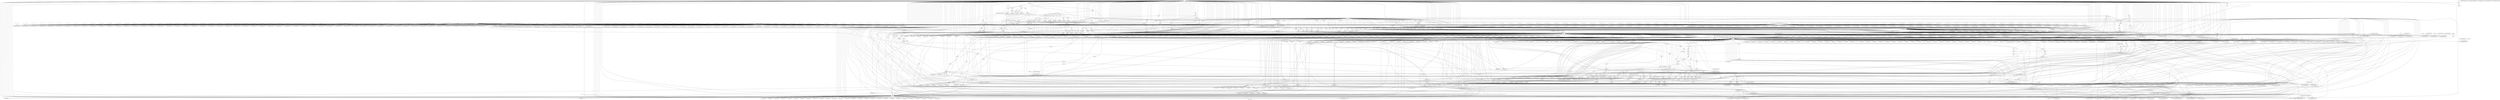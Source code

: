 digraph "DFG for 'Grafo'  "{
label="DFG for 'Grafo' ";
node_8[shape=box,style=solid,label="Const:llvm.dbg.value"]
node_228[shape=doubleoctagon,style=solid,label="Call llvm.dbg.value"]
"node_8"->"node_228"
node_231[shape=doubleoctagon,style=solid,label="Call llvm.dbg.value"]
"node_8"->"node_231"
node_253[shape=doubleoctagon,style=solid,label="Call llvm.dbg.value"]
"node_8"->"node_253"
node_282[shape=doubleoctagon,style=solid,label="Call llvm.dbg.value"]
"node_8"->"node_282"
node_297[shape=doubleoctagon,style=solid,label="Call llvm.dbg.value"]
"node_8"->"node_297"
node_309[shape=doubleoctagon,style=solid,label="Call llvm.dbg.value"]
"node_8"->"node_309"
node_352[shape=doubleoctagon,style=solid,label="Call llvm.dbg.value"]
"node_8"->"node_352"
node_356[shape=doubleoctagon,style=solid,label="Call llvm.dbg.value"]
"node_8"->"node_356"
node_359[shape=doubleoctagon,style=solid,label="Call llvm.dbg.value"]
"node_8"->"node_359"
node_362[shape=doubleoctagon,style=solid,label="Call llvm.dbg.value"]
"node_8"->"node_362"
node_181[shape=doubleoctagon,style=solid,label="Call llvm.dbg.value"]
"node_8"->"node_181"
node_107[shape=doubleoctagon,style=solid,label="Call llvm.dbg.value"]
"node_8"->"node_107"
node_124[shape=doubleoctagon,style=solid,label="Call llvm.dbg.value"]
"node_8"->"node_124"
node_160[shape=doubleoctagon,style=solid,label="Call llvm.dbg.value"]
"node_8"->"node_160"
node_167[shape=doubleoctagon,style=solid,label="Call llvm.dbg.value"]
"node_8"->"node_167"
node_129[shape=doubleoctagon,style=solid,label="Call llvm.dbg.value"]
"node_8"->"node_129"
node_143[shape=doubleoctagon,style=solid,label="Call llvm.dbg.value"]
"node_8"->"node_143"
node_147[shape=doubleoctagon,style=solid,label="Call llvm.dbg.value"]
"node_8"->"node_147"
node_365[shape=doubleoctagon,style=solid,label="Call llvm.dbg.value"]
"node_8"->"node_365"
node_368[shape=doubleoctagon,style=solid,label="Call llvm.dbg.value"]
"node_8"->"node_368"
node_371[shape=doubleoctagon,style=solid,label="Call llvm.dbg.value"]
"node_8"->"node_371"
node_374[shape=doubleoctagon,style=solid,label="Call llvm.dbg.value"]
"node_8"->"node_374"
node_377[shape=doubleoctagon,style=solid,label="Call llvm.dbg.value"]
"node_8"->"node_377"
node_380[shape=doubleoctagon,style=solid,label="Call llvm.dbg.value"]
"node_8"->"node_380"
node_383[shape=doubleoctagon,style=solid,label="Call llvm.dbg.value"]
"node_8"->"node_383"
node_386[shape=doubleoctagon,style=solid,label="Call llvm.dbg.value"]
"node_8"->"node_386"
node_389[shape=doubleoctagon,style=solid,label="Call llvm.dbg.value"]
"node_8"->"node_389"
node_392[shape=doubleoctagon,style=solid,label="Call llvm.dbg.value"]
"node_8"->"node_392"
node_395[shape=doubleoctagon,style=solid,label="Call llvm.dbg.value"]
"node_8"->"node_395"
node_890[shape=doubleoctagon,style=solid,label="Call llvm.dbg.value"]
"node_8"->"node_890"
node_893[shape=doubleoctagon,style=solid,label="Call llvm.dbg.value"]
"node_8"->"node_893"
node_896[shape=doubleoctagon,style=solid,label="Call llvm.dbg.value"]
"node_8"->"node_896"
node_197[shape=doubleoctagon,style=solid,label="Call llvm.dbg.value"]
"node_8"->"node_197"
node_207[shape=doubleoctagon,style=solid,label="Call llvm.dbg.value"]
"node_8"->"node_207"
node_210[shape=doubleoctagon,style=solid,label="Call llvm.dbg.value"]
"node_8"->"node_210"
node_213[shape=doubleoctagon,style=solid,label="Call llvm.dbg.value"]
"node_8"->"node_213"
node_216[shape=doubleoctagon,style=solid,label="Call llvm.dbg.value"]
"node_8"->"node_216"
node_219[shape=doubleoctagon,style=solid,label="Call llvm.dbg.value"]
"node_8"->"node_219"
node_222[shape=doubleoctagon,style=solid,label="Call llvm.dbg.value"]
"node_8"->"node_222"
node_225[shape=doubleoctagon,style=solid,label="Call llvm.dbg.value"]
"node_8"->"node_225"
node_474[shape=doubleoctagon,style=solid,label="Call llvm.dbg.value"]
"node_8"->"node_474"
node_477[shape=doubleoctagon,style=solid,label="Call llvm.dbg.value"]
"node_8"->"node_477"
node_480[shape=doubleoctagon,style=solid,label="Call llvm.dbg.value"]
"node_8"->"node_480"
node_24[shape=doubleoctagon,style=solid,label="Call llvm.dbg.value"]
"node_8"->"node_24"
node_27[shape=doubleoctagon,style=solid,label="Call llvm.dbg.value"]
"node_8"->"node_27"
node_36[shape=doubleoctagon,style=solid,label="Call llvm.dbg.value"]
"node_8"->"node_36"
node_39[shape=doubleoctagon,style=solid,label="Call llvm.dbg.value"]
"node_8"->"node_39"
node_30[shape=doubleoctagon,style=solid,label="Call llvm.dbg.value"]
"node_8"->"node_30"
node_33[shape=doubleoctagon,style=solid,label="Call llvm.dbg.value"]
"node_8"->"node_33"
node_3[shape=doubleoctagon,style=solid,label="Call llvm.dbg.value"]
"node_8"->"node_3"
node_15[shape=doubleoctagon,style=solid,label="Call llvm.dbg.value"]
"node_8"->"node_15"
node_12[shape=doubleoctagon,style=solid,label="Call llvm.dbg.value"]
"node_8"->"node_12"
node_9[shape=doubleoctagon,style=solid,label="Call llvm.dbg.value"]
"node_8"->"node_9"
node_21[shape=doubleoctagon,style=solid,label="Call llvm.dbg.value"]
"node_8"->"node_21"
node_18[shape=doubleoctagon,style=solid,label="Call llvm.dbg.value"]
"node_8"->"node_18"
node_463[shape=doubleoctagon,style=solid,label="Call llvm.dbg.value"]
"node_8"->"node_463"
node_471[shape=doubleoctagon,style=solid,label="Call llvm.dbg.value"]
"node_8"->"node_471"
node_960[shape=doubleoctagon,style=solid,label="Call llvm.dbg.value"]
"node_8"->"node_960"
node_483[shape=doubleoctagon,style=solid,label="Call llvm.dbg.value"]
"node_8"->"node_483"
node_486[shape=doubleoctagon,style=solid,label="Call llvm.dbg.value"]
"node_8"->"node_486"
node_489[shape=doubleoctagon,style=solid,label="Call llvm.dbg.value"]
"node_8"->"node_489"
node_492[shape=doubleoctagon,style=solid,label="Call llvm.dbg.value"]
"node_8"->"node_492"
node_495[shape=doubleoctagon,style=solid,label="Call llvm.dbg.value"]
"node_8"->"node_495"
node_510[shape=doubleoctagon,style=solid,label="Call llvm.dbg.value"]
"node_8"->"node_510"
node_540[shape=doubleoctagon,style=solid,label="Call llvm.dbg.value"]
"node_8"->"node_540"
node_554[shape=doubleoctagon,style=solid,label="Call llvm.dbg.value"]
"node_8"->"node_554"
node_565[shape=doubleoctagon,style=solid,label="Call llvm.dbg.value"]
"node_8"->"node_565"
node_591[shape=doubleoctagon,style=solid,label="Call llvm.dbg.value"]
"node_8"->"node_591"
node_595[shape=doubleoctagon,style=solid,label="Call llvm.dbg.value"]
"node_8"->"node_595"
node_608[shape=doubleoctagon,style=solid,label="Call llvm.dbg.value"]
"node_8"->"node_608"
node_610[shape=doubleoctagon,style=solid,label="Call llvm.dbg.value"]
"node_8"->"node_610"
node_647[shape=doubleoctagon,style=solid,label="Call llvm.dbg.value"]
"node_8"->"node_647"
node_654[shape=doubleoctagon,style=solid,label="Call llvm.dbg.value"]
"node_8"->"node_654"
node_672[shape=doubleoctagon,style=solid,label="Call llvm.dbg.value"]
"node_8"->"node_672"
node_674[shape=doubleoctagon,style=solid,label="Call llvm.dbg.value"]
"node_8"->"node_674"
node_691[shape=doubleoctagon,style=solid,label="Call llvm.dbg.value"]
"node_8"->"node_691"
node_702[shape=doubleoctagon,style=solid,label="Call llvm.dbg.value"]
"node_8"->"node_702"
node_705[shape=doubleoctagon,style=solid,label="Call llvm.dbg.value"]
"node_8"->"node_705"
node_761[shape=doubleoctagon,style=solid,label="Call llvm.dbg.value"]
"node_8"->"node_761"
node_775[shape=doubleoctagon,style=solid,label="Call llvm.dbg.value"]
"node_8"->"node_775"
node_781[shape=doubleoctagon,style=solid,label="Call llvm.dbg.value"]
"node_8"->"node_781"
node_791[shape=doubleoctagon,style=solid,label="Call llvm.dbg.value"]
"node_8"->"node_791"
node_804[shape=doubleoctagon,style=solid,label="Call llvm.dbg.value"]
"node_8"->"node_804"
node_824[shape=doubleoctagon,style=solid,label="Call llvm.dbg.value"]
"node_8"->"node_824"
node_827[shape=doubleoctagon,style=solid,label="Call llvm.dbg.value"]
"node_8"->"node_827"
node_830[shape=doubleoctagon,style=solid,label="Call llvm.dbg.value"]
"node_8"->"node_830"
node_833[shape=doubleoctagon,style=solid,label="Call llvm.dbg.value"]
"node_8"->"node_833"
node_836[shape=doubleoctagon,style=solid,label="Call llvm.dbg.value"]
"node_8"->"node_836"
node_884[shape=doubleoctagon,style=solid,label="Call llvm.dbg.value"]
"node_8"->"node_884"
node_887[shape=doubleoctagon,style=solid,label="Call llvm.dbg.value"]
"node_8"->"node_887"
node_899[shape=doubleoctagon,style=solid,label="Call llvm.dbg.value"]
"node_8"->"node_899"
node_902[shape=doubleoctagon,style=solid,label="Call llvm.dbg.value"]
"node_8"->"node_902"
node_905[shape=doubleoctagon,style=solid,label="Call llvm.dbg.value"]
"node_8"->"node_905"
node_1024[shape=doubleoctagon,style=solid,label="Call llvm.dbg.value"]
"node_8"->"node_1024"
node_1038[shape=doubleoctagon,style=solid,label="Call llvm.dbg.value"]
"node_8"->"node_1038"
node_1074[shape=doubleoctagon,style=solid,label="Call llvm.dbg.value"]
"node_8"->"node_1074"
node_1135[shape=doubleoctagon,style=solid,label="Call llvm.dbg.value"]
"node_8"->"node_1135"
node_1138[shape=doubleoctagon,style=solid,label="Call llvm.dbg.value"]
"node_8"->"node_1138"
node_1141[shape=doubleoctagon,style=solid,label="Call llvm.dbg.value"]
"node_8"->"node_1141"
node_1144[shape=doubleoctagon,style=solid,label="Call llvm.dbg.value"]
"node_8"->"node_1144"
node_1147[shape=doubleoctagon,style=solid,label="Call llvm.dbg.value"]
"node_8"->"node_1147"
node_1261[shape=doubleoctagon,style=solid,label="Call llvm.dbg.value"]
"node_8"->"node_1261"
node_1337[shape=doubleoctagon,style=solid,label="Call llvm.dbg.value"]
"node_8"->"node_1337"
node_0[shape=ellipse,style=dashed,label="Memory 4"]
node_75[shape=octagon,style=solid,label="getelementptr"]
"node_0"->"node_75"
node_76[shape=doubleoctagon,style=solid,label="Call matrix_init_random"]
"node_0"->"node_76"
node_81[shape=octagon,style=solid,label="getelementptr"]
"node_0"->"node_81"
node_82[shape=doubleoctagon,style=solid,label="Call matrix_init_random"]
"node_0"->"node_82"
node_87[shape=octagon,style=solid,label="getelementptr"]
"node_0"->"node_87"
node_88[shape=doubleoctagon,style=solid,label="Call matrix_init_random"]
"node_0"->"node_88"
node_93[shape=octagon,style=solid,label="getelementptr"]
"node_0"->"node_93"
node_252[shape=doubleoctagon,style=solid,label="Call matrix_add"]
"node_0"->"node_252"
node_275[shape=octagon,style=solid,label="getelementptr"]
"node_0"->"node_275"
node_279[shape=doubleoctagon,style=solid,label="Call matrix_copy"]
"node_0"->"node_279"
node_280[shape=octagon,style=solid,label="getelementptr"]
"node_0"->"node_280"
node_292[shape=octagon,style=solid,label="getelementptr"]
"node_0"->"node_292"
node_295[shape=doubleoctagon,style=solid,label="Call matrix_get_entry"]
"node_0"->"node_295"
node_300[shape=octagon,style=solid,label="getelementptr"]
"node_0"->"node_300"
node_306[shape=octagon,style=solid,label="getelementptr"]
"node_0"->"node_306"
node_307[shape=doubleoctagon,style=solid,label="Call matrix_add_multiple"]
"node_0"->"node_307"
node_313[shape=octagon,style=solid,label="getelementptr"]
"node_0"->"node_313"
node_322[shape=octagon,style=solid,label="getelementptr"]
"node_0"->"node_322"
node_323[shape=octagon,style=solid,label="getelementptr"]
"node_0"->"node_323"
node_324[shape=doubleoctagon,style=solid,label="Call matrix_product"]
"node_0"->"node_324"
node_332[shape=octagon,style=solid,label="getelementptr"]
"node_0"->"node_332"
node_333[shape=octagon,style=solid,label="getelementptr"]
"node_0"->"node_333"
node_334[shape=doubleoctagon,style=solid,label="Call matrix_subtract"]
"node_0"->"node_334"
node_337[shape=octagon,style=solid,label="getelementptr"]
"node_0"->"node_337"
node_338[shape=octagon,style=solid,label="getelementptr"]
"node_0"->"node_338"
node_350[shape=doubleoctagon,style=solid,label="Call hash_update"]
"node_0"->"node_350"
node_59[shape=doubleoctagon,style=solid,label="Call prng_init"]
"node_0"->"node_59"
node_65[shape=doubleoctagon,style=solid,label="Call matrix_init_random"]
"node_0"->"node_65"
node_340[shape=doubleoctagon,style=solid,label="Call matrix_add_product"]
"node_0"->"node_340"
node_344[shape=octagon,style=solid,label="getelementptr"]
"node_0"->"node_344"
node_345[shape=octagon,style=solid,label="getelementptr"]
"node_0"->"node_345"
node_346[shape=doubleoctagon,style=solid,label="Call hash_update"]
"node_0"->"node_346"
node_409[shape=doubleoctagon,style=solid,label="Call hash_update"]
"node_0"->"node_409"
node_416[shape=octagon,style=solid,label="getelementptr"]
"node_0"->"node_416"
node_418[shape=doubleoctagon,style=solid,label="Call prng_init"]
"node_0"->"node_418"
node_421[shape=octagon,style=solid,label="getelementptr"]
"node_0"->"node_421"
node_423[shape=doubleoctagon,style=solid,label="Call matrix_init_random"]
"node_0"->"node_423"
node_428[shape=octagon,style=solid,label="getelementptr"]
"node_0"->"node_428"
node_429[shape=octagon,style=solid,label="getelementptr"]
"node_0"->"node_429"
node_430[shape=doubleoctagon,style=solid,label="Call matrix_init_random"]
"node_0"->"node_430"
node_433[shape=octagon,style=solid,label="getelementptr"]
"node_0"->"node_433"
node_434[shape=octagon,style=solid,label="getelementptr"]
"node_0"->"node_434"
node_435[shape=doubleoctagon,style=solid,label="Call matrix_init_random"]
"node_0"->"node_435"
node_438[shape=octagon,style=solid,label="getelementptr"]
"node_0"->"node_438"
node_439[shape=octagon,style=solid,label="getelementptr"]
"node_0"->"node_439"
node_440[shape=doubleoctagon,style=solid,label="Call matrix_init_random"]
"node_0"->"node_440"
node_444[shape=octagon,style=solid,label="getelementptr"]
"node_0"->"node_444"
node_445[shape=octagon,style=solid,label="getelementptr"]
"node_0"->"node_445"
node_446[shape=doubleoctagon,style=solid,label="Call hash_digest0"]
"node_0"->"node_446"
node_451[shape=doubleoctagon,style=solid,label="Call hash_digest0_aux"]
"node_0"->"node_451"
node_452[shape=octagon,style=solid,label="getelementptr"]
"node_0"->"node_452"
node_453[shape=octagon,style=solid,label="getelementptr"]
"node_0"->"node_453"
node_454[shape=doubleoctagon,style=solid,label="Call matrix_copy"]
"node_0"->"node_454"
node_455[shape=octagon,style=solid,label="getelementptr"]
"node_0"->"node_455"
node_456[shape=octagon,style=solid,label="getelementptr"]
"node_0"->"node_456"
node_457[shape=doubleoctagon,style=solid,label="Call matrix_copy"]
"node_0"->"node_457"
node_458[shape=octagon,style=solid,label="getelementptr"]
"node_0"->"node_458"
node_459[shape=octagon,style=solid,label="getelementptr"]
"node_0"->"node_459"
node_460[shape=doubleoctagon,style=solid,label="Call matrix_copy"]
"node_0"->"node_460"
node_449[shape=octagon,style=solid,label="getelementptr"]
"node_0"->"node_449"
node_450[shape=octagon,style=solid,label="getelementptr"]
"node_0"->"node_450"
node_462[shape=doubleoctagon,style=solid,label="Call hash_update"]
"node_0"->"node_462"
node_950[shape=octagon,style=solid,label="getelementptr"]
"node_0"->"node_950"
node_951[shape=doubleoctagon,style=solid,label="Call randombytes"]
"node_0"->"node_951"
node_955[shape=octagon,style=solid,label="getelementptr"]
"node_0"->"node_955"
node_956[shape=doubleoctagon,style=solid,label="Call hash_update"]
"node_0"->"node_956"
node_958[shape=doubleoctagon,style=solid,label="Call hash_update"]
"node_0"->"node_958"
node_529[shape=octagon,style=solid,label="getelementptr"]
"node_0"->"node_529"
node_530[shape=octagon,style=solid,label="getelementptr"]
"node_0"->"node_530"
node_531[shape=doubleoctagon,style=solid,label="Call matrix_copy"]
"node_0"->"node_531"
node_534[shape=octagon,style=solid,label="getelementptr"]
"node_0"->"node_534"
node_535[shape=octagon,style=solid,label="getelementptr"]
"node_0"->"node_535"
node_537[shape=doubleoctagon,style=solid,label="Call matrix_copy"]
"node_0"->"node_537"
node_538[shape=octagon,style=solid,label="getelementptr"]
"node_0"->"node_538"
node_550[shape=octagon,style=solid,label="getelementptr"]
"node_0"->"node_550"
node_553[shape=doubleoctagon,style=solid,label="Call matrix_get_entry"]
"node_0"->"node_553"
node_557[shape=octagon,style=solid,label="getelementptr"]
"node_0"->"node_557"
node_562[shape=octagon,style=solid,label="getelementptr"]
"node_0"->"node_562"
node_563[shape=octagon,style=solid,label="getelementptr"]
"node_0"->"node_563"
node_564[shape=doubleoctagon,style=solid,label="Call matrix_add_multiple"]
"node_0"->"node_564"
node_572[shape=octagon,style=solid,label="getelementptr"]
"node_0"->"node_572"
node_578[shape=octagon,style=solid,label="getelementptr"]
"node_0"->"node_578"
node_579[shape=octagon,style=solid,label="getelementptr"]
"node_0"->"node_579"
node_584[shape=octagon,style=solid,label="getelementptr"]
"node_0"->"node_584"
node_588[shape=octagon,style=solid,label="getelementptr"]
"node_0"->"node_588"
node_589[shape=octagon,style=solid,label="getelementptr"]
"node_0"->"node_589"
node_590[shape=doubleoctagon,style=solid,label="Call matrix_add"]
"node_0"->"node_590"
node_605[shape=octagon,style=solid,label="getelementptr"]
"node_0"->"node_605"
node_626[shape=octagon,style=solid,label="getelementptr"]
"node_0"->"node_626"
node_627[shape=octagon,style=solid,label="getelementptr"]
"node_0"->"node_627"
node_628[shape=doubleoctagon,style=solid,label="Call matrix_product"]
"node_0"->"node_628"
node_644[shape=octagon,style=solid,label="getelementptr"]
"node_0"->"node_644"
node_645[shape=octagon,style=solid,label="getelementptr"]
"node_0"->"node_645"
node_646[shape=doubleoctagon,style=solid,label="Call matrix_subtract"]
"node_0"->"node_646"
node_1321[shape=octagon,style=solid,label="getelementptr"]
"node_0"->"node_1321"
node_1322[shape=doubleoctagon,style=solid,label="Call matrix_init_random"]
"node_0"->"node_1322"
node_683[shape=octagon,style=solid,label="getelementptr"]
"node_0"->"node_683"
node_685[shape=doubleoctagon,style=solid,label="Call hash_update"]
"node_0"->"node_685"
node_690[shape=doubleoctagon,style=solid,label="Call hash_update"]
"node_0"->"node_690"
node_735[shape=octagon,style=solid,label="getelementptr"]
"node_0"->"node_735"
node_736[shape=doubleoctagon,style=solid,label="Call randombytes"]
"node_0"->"node_736"
node_739[shape=octagon,style=solid,label="getelementptr"]
"node_0"->"node_739"
node_740[shape=doubleoctagon,style=solid,label="Call prng_init"]
"node_0"->"node_740"
node_742[shape=octagon,style=solid,label="getelementptr"]
"node_0"->"node_742"
node_743[shape=doubleoctagon,style=solid,label="Call matrix_init_random"]
"node_0"->"node_743"
node_744[shape=octagon,style=solid,label="getelementptr"]
"node_0"->"node_744"
node_745[shape=doubleoctagon,style=solid,label="Call matrix_init_random"]
"node_0"->"node_745"
node_746[shape=octagon,style=solid,label="getelementptr"]
"node_0"->"node_746"
node_747[shape=doubleoctagon,style=solid,label="Call matrix_init_random"]
"node_0"->"node_747"
node_749[shape=octagon,style=solid,label="getelementptr"]
"node_0"->"node_749"
node_750[shape=octagon,style=solid,label="getelementptr"]
"node_0"->"node_750"
node_754[shape=octagon,style=solid,label="getelementptr"]
"node_0"->"node_754"
node_755[shape=doubleoctagon,style=solid,label="Call matrix_horizontal_concatenation"]
"node_0"->"node_755"
node_757[shape=octagon,style=solid,label="getelementptr"]
"node_0"->"node_757"
node_758[shape=doubleoctagon,style=solid,label="Call randombytes"]
"node_0"->"node_758"
node_759[shape=octagon,style=solid,label="getelementptr"]
"node_0"->"node_759"
node_760[shape=doubleoctagon,style=solid,label="Call prng_init"]
"node_0"->"node_760"
node_772[shape=octagon,style=solid,label="getelementptr"]
"node_0"->"node_772"
node_773[shape=octagon,style=solid,label="getelementptr"]
"node_0"->"node_773"
node_774[shape=doubleoctagon,style=solid,label="Call matrix_init_random"]
"node_0"->"node_774"
node_777[shape=octagon,style=solid,label="getelementptr"]
"node_0"->"node_777"
node_778[shape=octagon,style=solid,label="getelementptr"]
"node_0"->"node_778"
node_780[shape=doubleoctagon,style=solid,label="Call matrix_copy"]
"node_0"->"node_780"
node_788[shape=octagon,style=solid,label="getelementptr"]
"node_0"->"node_788"
node_790[shape=doubleoctagon,style=solid,label="Call matrix_get_entry"]
"node_0"->"node_790"
node_794[shape=octagon,style=solid,label="getelementptr"]
"node_0"->"node_794"
node_795[shape=octagon,style=solid,label="getelementptr"]
"node_0"->"node_795"
node_800[shape=octagon,style=solid,label="getelementptr"]
"node_0"->"node_800"
node_801[shape=octagon,style=solid,label="getelementptr"]
"node_0"->"node_801"
node_802[shape=doubleoctagon,style=solid,label="Call matrix_subtract_multiple"]
"node_0"->"node_802"
node_806[shape=octagon,style=solid,label="getelementptr"]
"node_0"->"node_806"
node_807[shape=octagon,style=solid,label="getelementptr"]
"node_0"->"node_807"
node_808[shape=octagon,style=solid,label="getelementptr"]
"node_0"->"node_808"
node_809[shape=doubleoctagon,style=solid,label="Call pack_public_key"]
"node_0"->"node_809"
node_812[shape=octagon,style=solid,label="getelementptr"]
"node_0"->"node_812"
node_813[shape=octagon,style=solid,label="getelementptr"]
"node_0"->"node_813"
node_814[shape=octagon,style=solid,label="getelementptr"]
"node_0"->"node_814"
node_815[shape=octagon,style=solid,label="getelementptr"]
"node_0"->"node_815"
node_816[shape=doubleoctagon,style=solid,label="Call pack_secret_key"]
"node_0"->"node_816"
node_972[shape=octagon,style=solid,label="getelementptr"]
"node_0"->"node_972"
node_973[shape=doubleoctagon,style=solid,label="Call randombytes"]
"node_0"->"node_973"
node_976[shape=octagon,style=solid,label="getelementptr"]
"node_0"->"node_976"
node_977[shape=octagon,style=solid,label="getelementptr"]
"node_0"->"node_977"
node_978[shape=octagon,style=solid,label="getelementptr"]
"node_0"->"node_978"
node_979[shape=octagon,style=solid,label="getelementptr"]
"node_0"->"node_979"
node_980[shape=doubleoctagon,style=solid,label="Call seed_tree_init"]
"node_0"->"node_980"
node_984[shape=octagon,style=solid,label="getelementptr"]
"node_0"->"node_984"
node_985[shape=octagon,style=solid,label="getelementptr"]
"node_0"->"node_985"
node_988[shape=octagon,style=solid,label="getelementptr"]
"node_0"->"node_988"
node_989[shape=octagon,style=solid,label="getelementptr"]
"node_0"->"node_989"
node_992[shape=octagon,style=solid,label="getelementptr"]
"node_0"->"node_992"
node_993[shape=octagon,style=solid,label="getelementptr"]
"node_0"->"node_993"
node_996[shape=octagon,style=solid,label="getelementptr"]
"node_0"->"node_996"
node_997[shape=octagon,style=solid,label="getelementptr"]
"node_0"->"node_997"
node_1000[shape=octagon,style=solid,label="getelementptr"]
"node_0"->"node_1000"
node_1001[shape=octagon,style=solid,label="getelementptr"]
"node_0"->"node_1001"
node_1004[shape=octagon,style=solid,label="getelementptr"]
"node_0"->"node_1004"
node_1005[shape=octagon,style=solid,label="getelementptr"]
"node_0"->"node_1005"
node_1006[shape=octagon,style=solid,label="getelementptr"]
"node_0"->"node_1006"
node_1009[shape=octagon,style=solid,label="getelementptr"]
"node_0"->"node_1009"
node_1010[shape=octagon,style=solid,label="getelementptr"]
"node_0"->"node_1010"
node_1011[shape=doubleoctagon,style=solid,label="Call seed_tree_get_leaves"]
"node_0"->"node_1011"
node_1013[shape=octagon,style=solid,label="bitcast"]
"node_0"->"node_1013"
node_1019[shape=octagon,style=solid,label="getelementptr"]
"node_0"->"node_1019"
node_1020[shape=octagon,style=solid,label="getelementptr"]
"node_0"->"node_1020"
node_1021[shape=octagon,style=solid,label="bitcast"]
"node_0"->"node_1021"
node_1022[shape=doubleoctagon,style=solid,label="Call hash_update"]
"node_0"->"node_1022"
node_1027[shape=octagon,style=solid,label="getelementptr"]
"node_0"->"node_1027"
node_1028[shape=doubleoctagon,style=solid,label="Call hash_finalize"]
"node_0"->"node_1028"
node_1030[shape=octagon,style=solid,label="getelementptr"]
"node_0"->"node_1030"
node_1031[shape=doubleoctagon,style=solid,label="Call prng_init"]
"node_0"->"node_1031"
node_1034[shape=octagon,style=solid,label="getelementptr"]
"node_0"->"node_1034"
node_1035[shape=doubleoctagon,style=solid,label="Call hash_update"]
"node_0"->"node_1035"
node_1037[shape=doubleoctagon,style=solid,label="Call hash_update"]
"node_0"->"node_1037"
node_1048[shape=octagon,style=solid,label="getelementptr"]
"node_0"->"node_1048"
node_1049[shape=doubleoctagon,style=solid,label="Call matrix_init_random"]
"node_0"->"node_1049"
node_1053[shape=octagon,style=solid,label="getelementptr"]
"node_0"->"node_1053"
node_1054[shape=octagon,style=solid,label="getelementptr"]
"node_0"->"node_1054"
node_1057[shape=octagon,style=solid,label="getelementptr"]
"node_0"->"node_1057"
node_1058[shape=octagon,style=solid,label="getelementptr"]
"node_0"->"node_1058"
node_1061[shape=octagon,style=solid,label="getelementptr"]
"node_0"->"node_1061"
node_1062[shape=octagon,style=solid,label="getelementptr"]
"node_0"->"node_1062"
node_1065[shape=octagon,style=solid,label="getelementptr"]
"node_0"->"node_1065"
node_1066[shape=octagon,style=solid,label="getelementptr"]
"node_0"->"node_1066"
node_1069[shape=octagon,style=solid,label="getelementptr"]
"node_0"->"node_1069"
node_1070[shape=octagon,style=solid,label="getelementptr"]
"node_0"->"node_1070"
node_1071[shape=octagon,style=solid,label="getelementptr"]
"node_0"->"node_1071"
node_1391[shape=octagon,style=solid,label="phi"]
"node_0"->"node_1391"
node_1077[shape=octagon,style=solid,label="getelementptr"]
"node_0"->"node_1077"
node_1078[shape=doubleoctagon,style=solid,label="Call hash_update"]
"node_0"->"node_1078"
node_1080[shape=octagon,style=solid,label="getelementptr"]
"node_0"->"node_1080"
node_1081[shape=doubleoctagon,style=solid,label="Call hash_finalize"]
"node_0"->"node_1081"
node_1082[shape=octagon,style=solid,label="getelementptr"]
"node_0"->"node_1082"
node_1083[shape=octagon,style=solid,label="getelementptr"]
"node_0"->"node_1083"
node_1084[shape=doubleoctagon,style=solid,label="Call get_second_challenges"]
"node_0"->"node_1084"
node_1086[shape=octagon,style=solid,label="getelementptr"]
"node_0"->"node_1086"
node_1087[shape=octagon,style=solid,label="getelementptr"]
"node_0"->"node_1087"
node_1088[shape=octagon,style=solid,label="getelementptr"]
"node_0"->"node_1088"
node_1089[shape=octagon,style=solid,label="getelementptr"]
"node_0"->"node_1089"
node_1090[shape=octagon,style=solid,label="getelementptr"]
"node_0"->"node_1090"
node_1091[shape=octagon,style=solid,label="getelementptr"]
"node_0"->"node_1091"
node_1092[shape=octagon,style=solid,label="getelementptr"]
"node_0"->"node_1092"
node_1093[shape=octagon,style=solid,label="getelementptr"]
"node_0"->"node_1093"
node_1094[shape=octagon,style=solid,label="getelementptr"]
"node_0"->"node_1094"
node_1095[shape=octagon,style=solid,label="getelementptr"]
"node_0"->"node_1095"
node_1096[shape=doubleoctagon,style=solid,label="Call pack_signature"]
"node_0"->"node_1096"
node_1099[shape=octagon,style=solid,label="load"]
"node_0"->"node_1099"
node_1101[shape=doubleoctagon,style=solid,label="Call llvm.memcpy.p0i8.p0i8.i64"]
"node_0"->"node_1101"
node_1108[shape=octagon,style=solid,label="load"]
"node_0"->"node_1108"
node_1238[shape=doubleoctagon,style=solid,label="Call prng_init"]
"node_0"->"node_1238"
node_1249[shape=doubleoctagon,style=solid,label="Call hash_update"]
"node_0"->"node_1249"
node_1260[shape=doubleoctagon,style=solid,label="Call hash_update"]
"node_0"->"node_1260"
node_1328[shape=octagon,style=solid,label="getelementptr"]
"node_0"->"node_1328"
node_1370[shape=octagon,style=solid,label="phi"]
"node_0"->"node_1370"
node_1371[shape=octagon,style=solid,label="phi"]
"node_0"->"node_1371"
node_1372[shape=octagon,style=solid,label="phi"]
"node_0"->"node_1372"
node_1373[shape=octagon,style=solid,label="phi"]
"node_0"->"node_1373"
node_1374[shape=octagon,style=solid,label="phi"]
"node_0"->"node_1374"
node_1375[shape=octagon,style=solid,label="phi"]
"node_0"->"node_1375"
node_1376[shape=octagon,style=solid,label="phi"]
"node_0"->"node_1376"
node_1378[shape=octagon,style=solid,label="phi"]
"node_0"->"node_1378"
node_1381[shape=octagon,style=solid,label="phi"]
"node_0"->"node_1381"
node_1384[shape=octagon,style=solid,label="phi"]
"node_0"->"node_1384"
node_1385[shape=octagon,style=solid,label="phi"]
"node_0"->"node_1385"
node_1386[shape=octagon,style=solid,label="phi"]
"node_0"->"node_1386"
node_1387[shape=octagon,style=solid,label="phi"]
"node_0"->"node_1387"
node_1388[shape=octagon,style=solid,label="phi"]
"node_0"->"node_1388"
node_1389[shape=octagon,style=solid,label="phi"]
"node_0"->"node_1389"
node_1414[shape=octagon,style=solid,label="phi"]
"node_0"->"node_1414"
node_1[shape=octagon,style=solid,label="alloca"]
"node_1"->"node_0"
node_2[shape=box,style=solid,label="1"]
"node_2"->"node_1"
"node_2"->"node_76"
node_258[shape=octagon,style=solid,label="add"]
"node_2"->"node_258"
node_287[shape=octagon,style=solid,label="add"]
"node_2"->"node_287"
node_302[shape=octagon,style=solid,label="add"]
"node_2"->"node_302"
node_354[shape=octagon,style=solid,label="alloca"]
"node_2"->"node_354"
node_355[shape=octagon,style=solid,label="alloca"]
"node_2"->"node_355"
node_46[shape=octagon,style=solid,label="add"]
"node_2"->"node_46"
node_104[shape=doubleoctagon,style=solid,label="Call matrix_copy"]
"node_2"->"node_104"
node_112[shape=octagon,style=solid,label="add"]
"node_2"->"node_112"
node_122[shape=doubleoctagon,style=solid,label="Call matrix_subtract"]
"node_2"->"node_122"
node_171[shape=octagon,style=solid,label="add"]
"node_2"->"node_171"
node_133[shape=octagon,style=solid,label="add"]
"node_2"->"node_133"
node_151[shape=octagon,style=solid,label="add"]
"node_2"->"node_151"
node_658[shape=octagon,style=solid,label="add"]
"node_2"->"node_658"
node_400[shape=octagon,style=solid,label="add"]
"node_2"->"node_400"
"node_2"->"node_430"
"node_2"->"node_454"
node_199[shape=octagon,style=solid,label="alloca"]
"node_2"->"node_199"
node_201[shape=octagon,style=solid,label="alloca"]
"node_2"->"node_201"
node_202[shape=octagon,style=solid,label="alloca"]
"node_2"->"node_202"
node_203[shape=octagon,style=solid,label="alloca"]
"node_2"->"node_203"
node_204[shape=octagon,style=solid,label="alloca"]
"node_2"->"node_204"
node_205[shape=octagon,style=solid,label="alloca"]
"node_2"->"node_205"
node_206[shape=octagon,style=solid,label="alloca"]
"node_2"->"node_206"
node_465[shape=octagon,style=solid,label="alloca"]
"node_2"->"node_465"
node_466[shape=octagon,style=solid,label="alloca"]
"node_2"->"node_466"
node_467[shape=octagon,style=solid,label="alloca"]
"node_2"->"node_467"
node_468[shape=octagon,style=solid,label="alloca"]
"node_2"->"node_468"
node_469[shape=octagon,style=solid,label="alloca"]
"node_2"->"node_469"
node_470[shape=octagon,style=solid,label="alloca"]
"node_2"->"node_470"
node_515[shape=octagon,style=solid,label="add"]
"node_2"->"node_515"
node_545[shape=octagon,style=solid,label="add"]
"node_2"->"node_545"
node_559[shape=octagon,style=solid,label="add"]
"node_2"->"node_559"
node_599[shape=octagon,style=solid,label="add"]
"node_2"->"node_599"
node_614[shape=octagon,style=solid,label="add"]
"node_2"->"node_614"
node_678[shape=octagon,style=solid,label="add"]
"node_2"->"node_678"
node_693[shape=octagon,style=solid,label="alloca"]
"node_2"->"node_693"
node_694[shape=octagon,style=solid,label="alloca"]
"node_2"->"node_694"
node_695[shape=octagon,style=solid,label="alloca"]
"node_2"->"node_695"
node_696[shape=octagon,style=solid,label="alloca"]
"node_2"->"node_696"
node_697[shape=octagon,style=solid,label="alloca"]
"node_2"->"node_697"
node_698[shape=octagon,style=solid,label="alloca"]
"node_2"->"node_698"
node_699[shape=octagon,style=solid,label="alloca"]
"node_2"->"node_699"
node_700[shape=octagon,style=solid,label="alloca"]
"node_2"->"node_700"
node_701[shape=octagon,style=solid,label="alloca"]
"node_2"->"node_701"
"node_2"->"node_743"
node_765[shape=octagon,style=solid,label="phi"]
"node_2"->"node_765"
node_767[shape=octagon,style=solid,label="add"]
"node_2"->"node_767"
node_785[shape=octagon,style=solid,label="add"]
"node_2"->"node_785"
node_797[shape=octagon,style=solid,label="add"]
"node_2"->"node_797"
node_819[shape=octagon,style=solid,label="alloca"]
"node_2"->"node_819"
node_820[shape=octagon,style=solid,label="alloca"]
"node_2"->"node_820"
node_822[shape=octagon,style=solid,label="alloca"]
"node_2"->"node_822"
node_823[shape=octagon,style=solid,label="alloca"]
"node_2"->"node_823"
node_868[shape=octagon,style=solid,label="alloca"]
"node_2"->"node_868"
node_869[shape=octagon,style=solid,label="alloca"]
"node_2"->"node_869"
node_870[shape=octagon,style=solid,label="alloca"]
"node_2"->"node_870"
node_871[shape=octagon,style=solid,label="alloca"]
"node_2"->"node_871"
node_872[shape=octagon,style=solid,label="alloca"]
"node_2"->"node_872"
node_873[shape=octagon,style=solid,label="alloca"]
"node_2"->"node_873"
node_874[shape=octagon,style=solid,label="alloca"]
"node_2"->"node_874"
node_875[shape=octagon,style=solid,label="alloca"]
"node_2"->"node_875"
node_876[shape=octagon,style=solid,label="alloca"]
"node_2"->"node_876"
node_877[shape=octagon,style=solid,label="alloca"]
"node_2"->"node_877"
node_878[shape=octagon,style=solid,label="alloca"]
"node_2"->"node_878"
node_879[shape=octagon,style=solid,label="alloca"]
"node_2"->"node_879"
node_880[shape=octagon,style=solid,label="alloca"]
"node_2"->"node_880"
node_881[shape=octagon,style=solid,label="alloca"]
"node_2"->"node_881"
node_882[shape=octagon,style=solid,label="alloca"]
"node_2"->"node_882"
node_883[shape=octagon,style=solid,label="alloca"]
"node_2"->"node_883"
node_965[shape=octagon,style=solid,label="add"]
"node_2"->"node_965"
node_1042[shape=octagon,style=solid,label="add"]
"node_2"->"node_1042"
"node_2"->"node_1101"
node_1112[shape=octagon,style=solid,label="alloca"]
"node_2"->"node_1112"
node_1113[shape=octagon,style=solid,label="alloca"]
"node_2"->"node_1113"
node_1114[shape=octagon,style=solid,label="alloca"]
"node_2"->"node_1114"
node_1115[shape=octagon,style=solid,label="alloca"]
"node_2"->"node_1115"
node_1116[shape=octagon,style=solid,label="alloca"]
"node_2"->"node_1116"
node_1117[shape=octagon,style=solid,label="alloca"]
"node_2"->"node_1117"
node_1118[shape=octagon,style=solid,label="alloca"]
"node_2"->"node_1118"
node_1119[shape=octagon,style=solid,label="alloca"]
"node_2"->"node_1119"
node_1120[shape=octagon,style=solid,label="alloca"]
"node_2"->"node_1120"
node_1121[shape=octagon,style=solid,label="alloca"]
"node_2"->"node_1121"
node_1122[shape=octagon,style=solid,label="alloca"]
"node_2"->"node_1122"
node_1123[shape=octagon,style=solid,label="alloca"]
"node_2"->"node_1123"
node_1124[shape=octagon,style=solid,label="alloca"]
"node_2"->"node_1124"
node_1125[shape=octagon,style=solid,label="alloca"]
"node_2"->"node_1125"
node_1126[shape=octagon,style=solid,label="alloca"]
"node_2"->"node_1126"
node_1127[shape=octagon,style=solid,label="alloca"]
"node_2"->"node_1127"
node_1128[shape=octagon,style=solid,label="alloca"]
"node_2"->"node_1128"
node_1129[shape=octagon,style=solid,label="alloca"]
"node_2"->"node_1129"
node_1130[shape=octagon,style=solid,label="alloca"]
"node_2"->"node_1130"
node_1131[shape=octagon,style=solid,label="alloca"]
"node_2"->"node_1131"
node_1132[shape=octagon,style=solid,label="alloca"]
"node_2"->"node_1132"
node_1133[shape=octagon,style=solid,label="alloca"]
"node_2"->"node_1133"
node_1134[shape=octagon,style=solid,label="alloca"]
"node_2"->"node_1134"
node_1366[shape=doubleoctagon,style=solid,label="Call llvm.memcpy.p0i8.p0i8.i64"]
"node_2"->"node_1366"
node_66[shape=box,style=solid,label="5"]
"node_66"->"node_82"
node_250[shape=doubleoctagon,style=solid,label="Call matrix_product"]
"node_66"->"node_250"
"node_66"->"node_252"
"node_66"->"node_324"
node_327[shape=doubleoctagon,style=solid,label="Call matrix_subtract_product"]
"node_66"->"node_327"
"node_66"->"node_334"
"node_66"->"node_65"
node_158[shape=doubleoctagon,style=solid,label="Call matrix_add"]
"node_66"->"node_158"
node_165[shape=doubleoctagon,style=solid,label="Call matrix_product"]
"node_66"->"node_165"
node_180[shape=doubleoctagon,style=solid,label="Call matrix_subtract"]
"node_66"->"node_180"
"node_66"->"node_340"
node_145[shape=doubleoctagon,style=solid,label="Call matrix_init_zero"]
"node_66"->"node_145"
node_671[shape=doubleoctagon,style=solid,label="Call matrix_subtract"]
"node_66"->"node_671"
"node_66"->"node_423"
"node_66"->"node_435"
"node_66"->"node_460"
"node_66"->"node_531"
node_581[shape=doubleoctagon,style=solid,label="Call matrix_product"]
"node_66"->"node_581"
"node_66"->"node_590"
node_594[shape=doubleoctagon,style=solid,label="Call matrix_init_zero"]
"node_66"->"node_594"
node_607[shape=doubleoctagon,style=solid,label="Call matrix_add"]
"node_66"->"node_607"
"node_66"->"node_628"
node_637[shape=doubleoctagon,style=solid,label="Call matrix_subtract_product"]
"node_66"->"node_637"
"node_66"->"node_646"
node_653[shape=doubleoctagon,style=solid,label="Call matrix_init_zero"]
"node_66"->"node_653"
"node_66"->"node_1322"
"node_66"->"node_1049"
node_67[shape=box,style=solid,label="4"]
"node_67"->"node_88"
"node_67"->"node_250"
"node_67"->"node_252"
node_314[shape=doubleoctagon,style=solid,label="Call matrix_horizontal_split"]
"node_67"->"node_314"
node_316[shape=doubleoctagon,style=solid,label="Call matrix_negate"]
"node_67"->"node_316"
"node_67"->"node_324"
"node_67"->"node_65"
"node_67"->"node_158"
"node_67"->"node_165"
"node_67"->"node_340"
node_128[shape=doubleoctagon,style=solid,label="Call matrix_copy"]
"node_67"->"node_128"
node_142[shape=doubleoctagon,style=solid,label="Call matrix_subtract"]
"node_67"->"node_142"
"node_67"->"node_145"
"node_67"->"node_423"
"node_67"->"node_440"
"node_67"->"node_457"
node_245[shape=doubleoctagon,style=solid,label="Call matrix_horizontal_split"]
"node_67"->"node_245"
"node_67"->"node_531"
node_573[shape=doubleoctagon,style=solid,label="Call matrix_horizontal_split"]
"node_67"->"node_573"
node_575[shape=doubleoctagon,style=solid,label="Call matrix_negate"]
"node_67"->"node_575"
"node_67"->"node_581"
"node_67"->"node_590"
"node_67"->"node_594"
"node_67"->"node_607"
"node_67"->"node_628"
"node_67"->"node_745"
"node_67"->"node_747"
node_751[shape=doubleoctagon,style=solid,label="Call matrix_product"]
"node_67"->"node_751"
"node_67"->"node_755"
node_68[shape=box,style=solid,label="Const:matrix_init_random"]
"node_68"->"node_76"
"node_68"->"node_82"
"node_68"->"node_88"
"node_68"->"node_65"
"node_68"->"node_423"
"node_68"->"node_430"
"node_68"->"node_435"
"node_68"->"node_440"
"node_68"->"node_1322"
"node_68"->"node_743"
"node_68"->"node_745"
"node_68"->"node_747"
"node_68"->"node_774"
"node_68"->"node_1049"
node_69[shape=ellipse,style=solid,label="cmp4"]
"node_69"->"node_0" [style=dashed]
node_72[shape=ellipse,style=solid,label="idxprom5"]
"node_69"->"node_72" [style=dashed]
node_78[shape=ellipse,style=solid,label="idxprom8"]
"node_69"->"node_78" [style=dashed]
node_84[shape=ellipse,style=solid,label="idxprom11"]
"node_69"->"node_84" [style=dashed]
node_89[shape=ellipse,style=solid,label="idxprom14"]
"node_69"->"node_89" [style=dashed]
node_92[shape=ellipse,style=dashed,label="Memory 5"]
"node_69"->"node_92" [style=dashed]
node_94[shape=ellipse,style=solid,label="idxprom17"]
"node_69"->"node_94" [style=dashed]
node_109[shape=ellipse,style=solid,label="j.0"]
"node_69"->"node_109" [style=dashed]
node_113[shape=ellipse,style=solid,label="cmp23"]
"node_69"->"node_113" [style=dashed]
node_70[shape=octagon,style=solid,label="icmp"]
"node_70"->"node_69"
node_71[shape=box,style=solid,label="15"]
"node_71"->"node_70"
node_114[shape=octagon,style=solid,label="icmp"]
"node_71"->"node_114"
node_173[shape=octagon,style=solid,label="icmp"]
"node_71"->"node_173"
node_135[shape=octagon,style=solid,label="icmp"]
"node_71"->"node_135"
node_425[shape=octagon,style=solid,label="icmp"]
"node_71"->"node_425"
node_74[shape=octagon,style=solid,label="getelementptr"]
"node_72"->"node_74"
node_73[shape=octagon,style=solid,label="zext"]
"node_73"->"node_72"
"node_74"->"node_0"
"node_75"->"node_0"
node_77[shape=box,style=solid,label="142"]
"node_77"->"node_76"
node_289[shape=octagon,style=solid,label="icmp"]
"node_77"->"node_289"
"node_77"->"node_295"
"node_77"->"node_104"
"node_77"->"node_122"
"node_77"->"node_430"
"node_77"->"node_454"
node_547[shape=octagon,style=solid,label="icmp"]
"node_77"->"node_547"
"node_77"->"node_553"
"node_77"->"node_743"
node_769[shape=octagon,style=solid,label="icmp"]
"node_77"->"node_769"
node_787[shape=octagon,style=solid,label="icmp"]
"node_77"->"node_787"
"node_77"->"node_790"
node_80[shape=octagon,style=solid,label="getelementptr"]
"node_78"->"node_80"
node_79[shape=octagon,style=solid,label="zext"]
"node_79"->"node_78"
"node_80"->"node_0"
"node_81"->"node_0"
node_83[shape=box,style=solid,label="12"]
"node_83"->"node_82"
"node_83"->"node_88"
"node_83"->"node_314"
"node_83"->"node_324"
"node_83"->"node_327"
"node_83"->"node_334"
"node_83"->"node_165"
"node_83"->"node_180"
"node_83"->"node_128"
"node_83"->"node_142"
"node_83"->"node_671"
"node_83"->"node_435"
"node_83"->"node_440"
"node_83"->"node_457"
"node_83"->"node_460"
"node_83"->"node_245"
"node_83"->"node_573"
"node_83"->"node_628"
"node_83"->"node_637"
"node_83"->"node_646"
"node_83"->"node_653"
"node_83"->"node_745"
"node_83"->"node_751"
"node_83"->"node_755"
node_86[shape=octagon,style=solid,label="getelementptr"]
"node_84"->"node_86"
node_85[shape=octagon,style=solid,label="zext"]
"node_85"->"node_84"
"node_86"->"node_0"
node_227[shape=ellipse,style=solid,label=""]
"node_227"->"node_225"
node_229[shape=ellipse,style=solid,label=""]
"node_229"->"node_228"
node_230[shape=ellipse,style=solid,label=""]
"node_230"->"node_228"
"node_87"->"node_0"
node_91[shape=octagon,style=solid,label="getelementptr"]
"node_89"->"node_91"
node_90[shape=octagon,style=solid,label="zext"]
"node_90"->"node_89"
"node_91"->"node_0"
node_97[shape=octagon,style=solid,label="getelementptr"]
"node_92"->"node_97"
node_98[shape=doubleoctagon,style=solid,label="Call hash_digest0"]
"node_92"->"node_98"
node_103[shape=octagon,style=solid,label="getelementptr"]
"node_92"->"node_103"
"node_92"->"node_104"
node_117[shape=octagon,style=solid,label="getelementptr"]
"node_92"->"node_117"
node_441[shape=octagon,style=solid,label="getelementptr"]
"node_92"->"node_441"
"node_92"->"node_446"
"node_92"->"node_451"
node_448[shape=octagon,style=solid,label="getelementptr"]
"node_92"->"node_448"
node_461[shape=octagon,style=solid,label="getelementptr"]
"node_92"->"node_461"
"node_93"->"node_92"
node_96[shape=octagon,style=solid,label="getelementptr"]
"node_94"->"node_96"
node_95[shape=octagon,style=solid,label="zext"]
"node_95"->"node_94"
"node_96"->"node_92"
"node_97"->"node_92"
node_99[shape=ellipse,style=solid,label="l"]
"node_99"->"node_98"
node_195[shape=doubleoctagon,style=solid,label="Call hash_digest0_aux"]
"node_99"->"node_195"
node_100[shape=box,style=solid,label="Const:hash_digest0"]
"node_100"->"node_98"
"node_100"->"node_446"
node_101[shape=octagon,style=solid,label="getelementptr"]
"node_101"->"node_92"
node_251[shape=octagon,style=solid,label="getelementptr"]
node_163[shape=ellipse,style=dashed,label="Memory 7"]
"node_251"->"node_163"
node_254[shape=ellipse,style=solid,label=""]
"node_254"->"node_253"
"node_254"->"node_352"
node_255[shape=ellipse,style=solid,label="i.0"]
"node_255"->"node_258"
node_260[shape=octagon,style=solid,label="icmp"]
"node_255"->"node_260"
node_274[shape=octagon,style=solid,label="icmp"]
"node_255"->"node_274"
node_291[shape=octagon,style=solid,label="zext"]
"node_255"->"node_291"
node_321[shape=octagon,style=solid,label="zext"]
"node_255"->"node_321"
node_331[shape=octagon,style=solid,label="zext"]
"node_255"->"node_331"
node_336[shape=octagon,style=solid,label="zext"]
"node_255"->"node_336"
node_343[shape=octagon,style=solid,label="zext"]
"node_255"->"node_343"
node_256[shape=octagon,style=solid,label="phi"]
"node_256"->"node_255"
node_257[shape=ellipse,style=solid,label="inc42"]
"node_257"->"node_256"
"node_258"->"node_257"
node_259[shape=ellipse,style=solid,label="cmp"]
node_273[shape=ellipse,style=solid,label="cmp5"]
"node_259"->"node_273" [style=dashed]
"node_260"->"node_259"
node_261[shape=doubleoctagon,style=solid,label="Call llvm.dbg.declare"]
node_262[shape=ellipse,style=solid,label=""]
"node_262"->"node_261"
node_263[shape=ellipse,style=solid,label=""]
"node_263"->"node_261"
node_264[shape=doubleoctagon,style=solid,label="Call llvm.dbg.declare"]
node_265[shape=ellipse,style=solid,label=""]
"node_265"->"node_264"
node_266[shape=ellipse,style=solid,label=""]
"node_266"->"node_264"
node_267[shape=doubleoctagon,style=solid,label="Call llvm.dbg.declare"]
node_268[shape=ellipse,style=solid,label=""]
"node_268"->"node_267"
node_269[shape=ellipse,style=solid,label=""]
"node_269"->"node_267"
node_270[shape=doubleoctagon,style=solid,label="Call llvm.dbg.declare"]
node_271[shape=ellipse,style=solid,label=""]
"node_271"->"node_270"
node_272[shape=ellipse,style=solid,label=""]
"node_272"->"node_270"
"node_273"->"node_0" [style=dashed]
node_56[shape=ellipse,style=dashed,label="Memory 1"]
"node_273"->"node_56" [style=dashed]
node_105[shape=ellipse,style=dashed,label="Memory 2"]
"node_273"->"node_105" [style=dashed]
"node_274"->"node_273"
"node_275"->"node_0"
node_276[shape=octagon,style=solid,label="getelementptr"]
"node_276"->"node_105"
node_277[shape=ellipse,style=dashed,label="Memory 8"]
"node_277"->"node_276"
node_305[shape=octagon,style=solid,label="getelementptr"]
"node_277"->"node_305"
node_851[shape=octagon,style=solid,label="getelementptr"]
"node_277"->"node_851"
node_855[shape=doubleoctagon,style=solid,label="Call unpack_secret_key"]
"node_277"->"node_855"
node_858[shape=octagon,style=solid,label="getelementptr"]
"node_277"->"node_858"
node_1382[shape=octagon,style=solid,label="phi"]
"node_277"->"node_1382"
node_1416[shape=octagon,style=solid,label="phi"]
"node_277"->"node_1416"
node_278[shape=octagon,style=solid,label="getelementptr"]
"node_278"->"node_105"
"node_280"->"node_56"
node_281[shape=doubleoctagon,style=solid,label="Call matrix_init_zero"]
node_283[shape=ellipse,style=solid,label=""]
"node_283"->"node_282"
"node_283"->"node_309"
node_284[shape=ellipse,style=solid,label="j.0"]
"node_284"->"node_287"
"node_284"->"node_289"
"node_284"->"node_295"
"node_284"->"node_302"
node_285[shape=octagon,style=solid,label="phi"]
"node_285"->"node_284"
node_286[shape=ellipse,style=solid,label="inc"]
"node_286"->"node_285"
"node_287"->"node_286"
node_288[shape=ellipse,style=solid,label="cmp10"]
"node_288"->"node_0" [style=dashed]
"node_288"->"node_286" [style=dashed]
node_290[shape=ellipse,style=solid,label="idxprom"]
"node_288"->"node_290" [style=dashed]
node_294[shape=ellipse,style=solid,label="call"]
"node_288"->"node_294" [style=dashed]
node_301[shape=ellipse,style=solid,label="add"]
"node_288"->"node_301" [style=dashed]
node_303[shape=ellipse,style=solid,label="idxprom15"]
"node_288"->"node_303" [style=dashed]
"node_288"->"node_56" [style=dashed]
"node_288"->"node_105" [style=dashed]
"node_289"->"node_288"
"node_290"->"node_292"
"node_291"->"node_290"
"node_292"->"node_105"
node_293[shape=octagon,style=solid,label="getelementptr"]
"node_293"->"node_0"
"node_294"->"node_307"
"node_295"->"node_294"
node_296[shape=box,style=solid,label="Const:matrix_get_entry"]
"node_296"->"node_295"
"node_296"->"node_553"
"node_296"->"node_790"
node_298[shape=ellipse,style=solid,label=""]
"node_298"->"node_297"
node_299[shape=ellipse,style=solid,label=""]
"node_299"->"node_297"
"node_300"->"node_56"
node_304[shape=octagon,style=solid,label="zext"]
"node_301"->"node_304"
"node_302"->"node_301"
"node_303"->"node_305"
"node_304"->"node_303"
"node_305"->"node_0"
"node_306"->"node_0"
node_308[shape=box,style=solid,label="Const:matrix_add_multiple"]
"node_308"->"node_307"
"node_308"->"node_564"
node_310[shape=ellipse,style=solid,label=""]
"node_310"->"node_309"
node_311[shape=octagon,style=solid,label="getelementptr"]
node_200[shape=ellipse,style=dashed,label="Memory 10"]
"node_311"->"node_200"
node_312[shape=octagon,style=solid,label="getelementptr"]
"node_312"->"node_105"
node_246[shape=ellipse,style=dashed,label="Memory 9"]
"node_313"->"node_246"
node_315[shape=octagon,style=solid,label="getelementptr"]
"node_315"->"node_105"
node_317[shape=box,style=solid,label="Const:matrix_negate"]
"node_317"->"node_316"
"node_317"->"node_575"
node_318[shape=octagon,style=solid,label="getelementptr"]
"node_318"->"node_163"
node_319[shape=octagon,style=solid,label="getelementptr"]
"node_319"->"node_163"
node_320[shape=ellipse,style=solid,label="idxprom24"]
"node_320"->"node_322"
"node_321"->"node_320"
"node_322"->"node_0"
"node_323"->"node_0"
node_325[shape=octagon,style=solid,label="getelementptr"]
"node_325"->"node_163"
node_326[shape=octagon,style=solid,label="getelementptr"]
"node_326"->"node_200"
node_328[shape=box,style=solid,label="Const:matrix_subtract_product"]
"node_328"->"node_327"
"node_328"->"node_637"
node_329[shape=octagon,style=solid,label="getelementptr"]
"node_329"->"node_163"
node_330[shape=ellipse,style=solid,label="idxprom30"]
"node_330"->"node_332"
"node_331"->"node_330"
"node_332"->"node_0"
"node_333"->"node_0"
node_335[shape=ellipse,style=solid,label="idxprom33"]
"node_335"->"node_337"
"node_336"->"node_335"
"node_337"->"node_0"
"node_338"->"node_0"
node_339[shape=octagon,style=solid,label="getelementptr"]
"node_339"->"node_105"
node_349[shape=octagon,style=solid,label="getelementptr"]
"node_349"->"node_0"
node_351[shape=box,style=solid,label="36"]
"node_351"->"node_350"
"node_351"->"node_690"
node_353[shape=ellipse,style=solid,label=""]
"node_353"->"node_352"
"node_354"->"node_92"
"node_355"->"node_0"
node_357[shape=ellipse,style=solid,label=""]
"node_357"->"node_356"
node_358[shape=ellipse,style=solid,label=""]
"node_358"->"node_356"
node_360[shape=ellipse,style=solid,label=""]
"node_360"->"node_359"
node_361[shape=ellipse,style=solid,label=""]
"node_361"->"node_359"
node_363[shape=ellipse,style=solid,label=""]
"node_363"->"node_362"
node_364[shape=ellipse,style=solid,label=""]
"node_364"->"node_362"
node_45[shape=ellipse,style=solid,label="inc77"]
"node_46"->"node_45"
node_47[shape=ellipse,style=solid,label="cmp"]
"node_47"->"node_0" [style=dashed]
"node_47"->"node_69" [style=dashed]
node_54[shape=ellipse,style=solid,label="idxprom"]
"node_47"->"node_54" [style=dashed]
"node_47"->"node_56" [style=dashed]
node_61[shape=ellipse,style=solid,label="idxprom1"]
"node_47"->"node_61" [style=dashed]
node_48[shape=octagon,style=solid,label="icmp"]
"node_48"->"node_47"
node_49[shape=box,style=solid,label="16"]
"node_49"->"node_250"
"node_49"->"node_260"
"node_49"->"node_279"
"node_49"->"node_281"
"node_49"->"node_307"
"node_49"->"node_314"
"node_49"->"node_316"
"node_49"->"node_327"
"node_49"->"node_48"
node_153[shape=octagon,style=solid,label="icmp"]
"node_49"->"node_153"
"node_49"->"node_340"
node_660[shape=octagon,style=solid,label="icmp"]
"node_49"->"node_660"
node_402[shape=octagon,style=solid,label="icmp"]
"node_49"->"node_402"
"node_49"->"node_245"
node_517[shape=octagon,style=solid,label="icmp"]
"node_49"->"node_517"
"node_49"->"node_537"
node_539[shape=doubleoctagon,style=solid,label="Call matrix_init_zero"]
"node_49"->"node_539"
"node_49"->"node_564"
"node_49"->"node_573"
"node_49"->"node_575"
"node_49"->"node_581"
node_601[shape=octagon,style=solid,label="icmp"]
"node_49"->"node_601"
node_616[shape=octagon,style=solid,label="icmp"]
"node_49"->"node_616"
"node_49"->"node_637"
"node_49"->"node_1322"
node_680[shape=octagon,style=solid,label="icmp"]
"node_49"->"node_680"
"node_49"->"node_747"
"node_49"->"node_751"
"node_49"->"node_755"
"node_49"->"node_774"
"node_49"->"node_780"
"node_49"->"node_802"
"node_49"->"node_1049"
node_50[shape=doubleoctagon,style=solid,label="Call llvm.dbg.declare"]
node_51[shape=ellipse,style=solid,label=""]
"node_51"->"node_50"
node_52[shape=ellipse,style=solid,label=""]
"node_52"->"node_50"
node_53[shape=box,style=solid,label="Const:llvm.dbg.declare"]
"node_53"->"node_261"
"node_53"->"node_264"
"node_53"->"node_267"
"node_53"->"node_270"
"node_53"->"node_50"
node_403[shape=doubleoctagon,style=solid,label="Call llvm.dbg.declare"]
"node_53"->"node_403"
node_411[shape=doubleoctagon,style=solid,label="Call llvm.dbg.declare"]
"node_53"->"node_411"
node_234[shape=doubleoctagon,style=solid,label="Call llvm.dbg.declare"]
"node_53"->"node_234"
node_237[shape=doubleoctagon,style=solid,label="Call llvm.dbg.declare"]
"node_53"->"node_237"
node_240[shape=doubleoctagon,style=solid,label="Call llvm.dbg.declare"]
"node_53"->"node_240"
node_947[shape=doubleoctagon,style=solid,label="Call llvm.dbg.declare"]
"node_53"->"node_947"
node_498[shape=doubleoctagon,style=solid,label="Call llvm.dbg.declare"]
"node_53"->"node_498"
node_501[shape=doubleoctagon,style=solid,label="Call llvm.dbg.declare"]
"node_53"->"node_501"
node_504[shape=doubleoctagon,style=solid,label="Call llvm.dbg.declare"]
"node_53"->"node_504"
node_507[shape=doubleoctagon,style=solid,label="Call llvm.dbg.declare"]
"node_53"->"node_507"
node_518[shape=doubleoctagon,style=solid,label="Call llvm.dbg.declare"]
"node_53"->"node_518"
node_521[shape=doubleoctagon,style=solid,label="Call llvm.dbg.declare"]
"node_53"->"node_521"
node_708[shape=doubleoctagon,style=solid,label="Call llvm.dbg.declare"]
"node_53"->"node_708"
node_711[shape=doubleoctagon,style=solid,label="Call llvm.dbg.declare"]
"node_53"->"node_711"
node_714[shape=doubleoctagon,style=solid,label="Call llvm.dbg.declare"]
"node_53"->"node_714"
node_717[shape=doubleoctagon,style=solid,label="Call llvm.dbg.declare"]
"node_53"->"node_717"
node_720[shape=doubleoctagon,style=solid,label="Call llvm.dbg.declare"]
"node_53"->"node_720"
node_723[shape=doubleoctagon,style=solid,label="Call llvm.dbg.declare"]
"node_53"->"node_723"
node_726[shape=doubleoctagon,style=solid,label="Call llvm.dbg.declare"]
"node_53"->"node_726"
node_729[shape=doubleoctagon,style=solid,label="Call llvm.dbg.declare"]
"node_53"->"node_729"
node_732[shape=doubleoctagon,style=solid,label="Call llvm.dbg.declare"]
"node_53"->"node_732"
node_839[shape=doubleoctagon,style=solid,label="Call llvm.dbg.declare"]
"node_53"->"node_839"
node_842[shape=doubleoctagon,style=solid,label="Call llvm.dbg.declare"]
"node_53"->"node_842"
node_845[shape=doubleoctagon,style=solid,label="Call llvm.dbg.declare"]
"node_53"->"node_845"
node_848[shape=doubleoctagon,style=solid,label="Call llvm.dbg.declare"]
"node_53"->"node_848"
node_908[shape=doubleoctagon,style=solid,label="Call llvm.dbg.declare"]
"node_53"->"node_908"
node_911[shape=doubleoctagon,style=solid,label="Call llvm.dbg.declare"]
"node_53"->"node_911"
node_914[shape=doubleoctagon,style=solid,label="Call llvm.dbg.declare"]
"node_53"->"node_914"
node_917[shape=doubleoctagon,style=solid,label="Call llvm.dbg.declare"]
"node_53"->"node_917"
node_920[shape=doubleoctagon,style=solid,label="Call llvm.dbg.declare"]
"node_53"->"node_920"
node_923[shape=doubleoctagon,style=solid,label="Call llvm.dbg.declare"]
"node_53"->"node_923"
node_926[shape=doubleoctagon,style=solid,label="Call llvm.dbg.declare"]
"node_53"->"node_926"
node_929[shape=doubleoctagon,style=solid,label="Call llvm.dbg.declare"]
"node_53"->"node_929"
node_932[shape=doubleoctagon,style=solid,label="Call llvm.dbg.declare"]
"node_53"->"node_932"
node_935[shape=doubleoctagon,style=solid,label="Call llvm.dbg.declare"]
"node_53"->"node_935"
node_938[shape=doubleoctagon,style=solid,label="Call llvm.dbg.declare"]
"node_53"->"node_938"
node_941[shape=doubleoctagon,style=solid,label="Call llvm.dbg.declare"]
"node_53"->"node_941"
node_944[shape=doubleoctagon,style=solid,label="Call llvm.dbg.declare"]
"node_53"->"node_944"
node_969[shape=doubleoctagon,style=solid,label="Call llvm.dbg.declare"]
"node_53"->"node_969"
node_1045[shape=doubleoctagon,style=solid,label="Call llvm.dbg.declare"]
"node_53"->"node_1045"
node_1150[shape=doubleoctagon,style=solid,label="Call llvm.dbg.declare"]
"node_53"->"node_1150"
node_1153[shape=doubleoctagon,style=solid,label="Call llvm.dbg.declare"]
"node_53"->"node_1153"
node_1156[shape=doubleoctagon,style=solid,label="Call llvm.dbg.declare"]
"node_53"->"node_1156"
node_1159[shape=doubleoctagon,style=solid,label="Call llvm.dbg.declare"]
"node_53"->"node_1159"
node_1162[shape=doubleoctagon,style=solid,label="Call llvm.dbg.declare"]
"node_53"->"node_1162"
node_1165[shape=doubleoctagon,style=solid,label="Call llvm.dbg.declare"]
"node_53"->"node_1165"
node_1168[shape=doubleoctagon,style=solid,label="Call llvm.dbg.declare"]
"node_53"->"node_1168"
node_1171[shape=doubleoctagon,style=solid,label="Call llvm.dbg.declare"]
"node_53"->"node_1171"
node_1174[shape=doubleoctagon,style=solid,label="Call llvm.dbg.declare"]
"node_53"->"node_1174"
node_1177[shape=doubleoctagon,style=solid,label="Call llvm.dbg.declare"]
"node_53"->"node_1177"
node_1180[shape=doubleoctagon,style=solid,label="Call llvm.dbg.declare"]
"node_53"->"node_1180"
node_1183[shape=doubleoctagon,style=solid,label="Call llvm.dbg.declare"]
"node_53"->"node_1183"
node_1186[shape=doubleoctagon,style=solid,label="Call llvm.dbg.declare"]
"node_53"->"node_1186"
node_1189[shape=doubleoctagon,style=solid,label="Call llvm.dbg.declare"]
"node_53"->"node_1189"
node_1192[shape=doubleoctagon,style=solid,label="Call llvm.dbg.declare"]
"node_53"->"node_1192"
node_1195[shape=doubleoctagon,style=solid,label="Call llvm.dbg.declare"]
"node_53"->"node_1195"
node_1198[shape=doubleoctagon,style=solid,label="Call llvm.dbg.declare"]
"node_53"->"node_1198"
node_1272[shape=doubleoctagon,style=solid,label="Call llvm.dbg.declare"]
"node_53"->"node_1272"
node_1275[shape=doubleoctagon,style=solid,label="Call llvm.dbg.declare"]
"node_53"->"node_1275"
node_1278[shape=doubleoctagon,style=solid,label="Call llvm.dbg.declare"]
"node_53"->"node_1278"
node_1281[shape=doubleoctagon,style=solid,label="Call llvm.dbg.declare"]
"node_53"->"node_1281"
node_1284[shape=doubleoctagon,style=solid,label="Call llvm.dbg.declare"]
"node_53"->"node_1284"
node_1287[shape=doubleoctagon,style=solid,label="Call llvm.dbg.declare"]
"node_53"->"node_1287"
node_57[shape=octagon,style=solid,label="getelementptr"]
"node_54"->"node_57"
node_55[shape=octagon,style=solid,label="zext"]
"node_55"->"node_54"
"node_56"->"node_74"
"node_56"->"node_80"
"node_56"->"node_86"
"node_56"->"node_91"
"node_56"->"node_96"
"node_56"->"node_98"
"node_56"->"node_101"
"node_56"->"node_250"
"node_56"->"node_281"
"node_56"->"node_307"
"node_56"->"node_327"
"node_56"->"node_57"
node_58[shape=octagon,style=solid,label="getelementptr"]
"node_56"->"node_58"
"node_56"->"node_59"
node_63[shape=octagon,style=solid,label="getelementptr"]
"node_56"->"node_63"
node_64[shape=octagon,style=solid,label="getelementptr"]
"node_56"->"node_64"
node_185[shape=octagon,style=solid,label="getelementptr"]
"node_56"->"node_185"
node_115[shape=octagon,style=solid,label="getelementptr"]
"node_56"->"node_115"
node_120[shape=octagon,style=solid,label="getelementptr"]
"node_56"->"node_120"
node_156[shape=octagon,style=solid,label="getelementptr"]
"node_56"->"node_156"
"node_56"->"node_158"
node_162[shape=octagon,style=solid,label="getelementptr"]
"node_56"->"node_162"
"node_56"->"node_165"
node_174[shape=octagon,style=solid,label="getelementptr"]
"node_56"->"node_174"
node_178[shape=octagon,style=solid,label="getelementptr"]
"node_56"->"node_178"
"node_56"->"node_340"
node_126[shape=octagon,style=solid,label="getelementptr"]
"node_56"->"node_126"
node_136[shape=octagon,style=solid,label="getelementptr"]
"node_56"->"node_136"
node_140[shape=octagon,style=solid,label="getelementptr"]
"node_56"->"node_140"
"node_56"->"node_145"
node_417[shape=octagon,style=solid,label="getelementptr"]
"node_56"->"node_417"
"node_56"->"node_418"
node_422[shape=octagon,style=solid,label="getelementptr"]
"node_56"->"node_422"
"node_56"->"node_446"
"node_56"->"node_451"
node_187[shape=octagon,style=solid,label="getelementptr"]
"node_56"->"node_187"
node_189[shape=octagon,style=solid,label="getelementptr"]
"node_56"->"node_189"
node_191[shape=octagon,style=solid,label="getelementptr"]
"node_56"->"node_191"
node_193[shape=octagon,style=solid,label="getelementptr"]
"node_56"->"node_193"
"node_56"->"node_195"
node_952[shape=doubleoctagon,style=solid,label="Call hash_init"]
"node_56"->"node_952"
node_954[shape=octagon,style=solid,label="load"]
"node_56"->"node_954"
"node_56"->"node_956"
node_957[shape=octagon,style=solid,label="load"]
"node_56"->"node_957"
"node_56"->"node_958"
"node_56"->"node_539"
"node_56"->"node_564"
"node_56"->"node_581"
node_593[shape=octagon,style=solid,label="getelementptr"]
"node_56"->"node_593"
"node_56"->"node_594"
node_602[shape=octagon,style=solid,label="getelementptr"]
"node_56"->"node_602"
"node_56"->"node_607"
node_623[shape=octagon,style=solid,label="getelementptr"]
"node_56"->"node_623"
"node_56"->"node_628"
"node_56"->"node_637"
node_1297[shape=doubleoctagon,style=solid,label="Call seed_tree_unpack"]
"node_56"->"node_1297"
node_1299[shape=octagon,style=solid,label="load"]
"node_56"->"node_1299"
node_1300[shape=octagon,style=solid,label="getelementptr"]
"node_56"->"node_1300"
node_1303[shape=octagon,style=solid,label="getelementptr"]
"node_56"->"node_1303"
node_1304[shape=octagon,style=solid,label="getelementptr"]
"node_56"->"node_1304"
node_1306[shape=octagon,style=solid,label="load"]
"node_56"->"node_1306"
node_1307[shape=octagon,style=solid,label="getelementptr"]
"node_56"->"node_1307"
node_1308[shape=octagon,style=solid,label="getelementptr"]
"node_56"->"node_1308"
node_1309[shape=octagon,style=solid,label="getelementptr"]
"node_56"->"node_1309"
node_1310[shape=octagon,style=solid,label="getelementptr"]
"node_56"->"node_1310"
node_1311[shape=octagon,style=solid,label="getelementptr"]
"node_56"->"node_1311"
node_1312[shape=octagon,style=solid,label="getelementptr"]
"node_56"->"node_1312"
node_1313[shape=octagon,style=solid,label="getelementptr"]
"node_56"->"node_1313"
node_1314[shape=octagon,style=solid,label="getelementptr"]
"node_56"->"node_1314"
node_1315[shape=octagon,style=solid,label="getelementptr"]
"node_56"->"node_1315"
node_1316[shape=octagon,style=solid,label="getelementptr"]
"node_56"->"node_1316"
node_1317[shape=octagon,style=solid,label="getelementptr"]
"node_56"->"node_1317"
node_1318[shape=octagon,style=solid,label="getelementptr"]
"node_56"->"node_1318"
node_1323[shape=octagon,style=solid,label="load"]
"node_56"->"node_1323"
node_1324[shape=octagon,style=solid,label="getelementptr"]
"node_56"->"node_1324"
node_1326[shape=octagon,style=solid,label="load"]
"node_56"->"node_1326"
"node_56"->"node_751"
node_1390[shape=octagon,style=solid,label="phi"]
"node_56"->"node_1390"
node_1016[shape=octagon,style=solid,label="load"]
"node_56"->"node_1016"
node_1026[shape=octagon,style=solid,label="load"]
"node_56"->"node_1026"
node_1032[shape=doubleoctagon,style=solid,label="Call hash_init"]
"node_56"->"node_1032"
node_1033[shape=octagon,style=solid,label="load"]
"node_56"->"node_1033"
node_1036[shape=octagon,style=solid,label="load"]
"node_56"->"node_1036"
node_1050[shape=octagon,style=solid,label="load"]
"node_56"->"node_1050"
node_1076[shape=octagon,style=solid,label="load"]
"node_56"->"node_1076"
node_1079[shape=octagon,style=solid,label="load"]
"node_56"->"node_1079"
node_1201[shape=octagon,style=solid,label="getelementptr"]
"node_56"->"node_1201"
node_1202[shape=doubleoctagon,style=solid,label="Call unpack_public_key"]
"node_56"->"node_1202"
node_1205[shape=octagon,style=solid,label="getelementptr"]
"node_56"->"node_1205"
node_1206[shape=octagon,style=solid,label="getelementptr"]
"node_56"->"node_1206"
node_1207[shape=octagon,style=solid,label="getelementptr"]
"node_56"->"node_1207"
node_1208[shape=octagon,style=solid,label="getelementptr"]
"node_56"->"node_1208"
node_1209[shape=octagon,style=solid,label="getelementptr"]
"node_56"->"node_1209"
node_1210[shape=octagon,style=solid,label="getelementptr"]
"node_56"->"node_1210"
node_1211[shape=octagon,style=solid,label="getelementptr"]
"node_56"->"node_1211"
node_1212[shape=octagon,style=solid,label="getelementptr"]
"node_56"->"node_1212"
node_1213[shape=octagon,style=solid,label="getelementptr"]
"node_56"->"node_1213"
node_1214[shape=octagon,style=solid,label="getelementptr"]
"node_56"->"node_1214"
node_1216[shape=doubleoctagon,style=solid,label="Call unpack_signature"]
"node_56"->"node_1216"
node_1222[shape=octagon,style=solid,label="load"]
"node_56"->"node_1222"
node_1227[shape=octagon,style=solid,label="load"]
"node_56"->"node_1227"
node_1232[shape=octagon,style=solid,label="load"]
"node_56"->"node_1232"
node_1237[shape=octagon,style=solid,label="getelementptr"]
"node_56"->"node_1237"
"node_56"->"node_1238"
node_1239[shape=doubleoctagon,style=solid,label="Call hash_init"]
"node_56"->"node_1239"
node_1240[shape=octagon,style=solid,label="load"]
"node_56"->"node_1240"
node_1241[shape=octagon,style=solid,label="getelementptr"]
"node_56"->"node_1241"
node_1242[shape=doubleoctagon,style=solid,label="Call hash_update"]
"node_56"->"node_1242"
node_1243[shape=octagon,style=solid,label="load"]
"node_56"->"node_1243"
node_1245[shape=octagon,style=solid,label="load"]
"node_56"->"node_1245"
"node_56"->"node_1249"
node_1250[shape=doubleoctagon,style=solid,label="Call hash_init"]
"node_56"->"node_1250"
node_1251[shape=octagon,style=solid,label="load"]
"node_56"->"node_1251"
node_1252[shape=octagon,style=solid,label="getelementptr"]
"node_56"->"node_1252"
node_1253[shape=doubleoctagon,style=solid,label="Call hash_update"]
"node_56"->"node_1253"
node_1254[shape=octagon,style=solid,label="load"]
"node_56"->"node_1254"
node_1256[shape=octagon,style=solid,label="load"]
"node_56"->"node_1256"
"node_56"->"node_1260"
node_1290[shape=octagon,style=solid,label="getelementptr"]
"node_56"->"node_1290"
node_1291[shape=octagon,style=solid,label="getelementptr"]
"node_56"->"node_1291"
node_1292[shape=octagon,style=solid,label="getelementptr"]
"node_56"->"node_1292"
node_1293[shape=octagon,style=solid,label="getelementptr"]
"node_56"->"node_1293"
node_1294[shape=octagon,style=solid,label="getelementptr"]
"node_56"->"node_1294"
node_1296[shape=octagon,style=solid,label="load"]
"node_56"->"node_1296"
node_1327[shape=octagon,style=solid,label="getelementptr"]
"node_56"->"node_1327"
node_1329[shape=octagon,style=solid,label="getelementptr"]
"node_56"->"node_1329"
node_1330[shape=octagon,style=solid,label="getelementptr"]
"node_56"->"node_1330"
node_1331[shape=octagon,style=solid,label="getelementptr"]
"node_56"->"node_1331"
node_1332[shape=octagon,style=solid,label="getelementptr"]
"node_56"->"node_1332"
node_1333[shape=octagon,style=solid,label="getelementptr"]
"node_56"->"node_1333"
node_1334[shape=octagon,style=solid,label="getelementptr"]
"node_56"->"node_1334"
node_1339[shape=octagon,style=solid,label="load"]
"node_56"->"node_1339"
node_1340[shape=octagon,style=solid,label="getelementptr"]
"node_56"->"node_1340"
node_1341[shape=doubleoctagon,style=solid,label="Call hash_finalize"]
"node_56"->"node_1341"
node_1342[shape=octagon,style=solid,label="load"]
"node_56"->"node_1342"
node_1343[shape=octagon,style=solid,label="getelementptr"]
"node_56"->"node_1343"
node_1344[shape=doubleoctagon,style=solid,label="Call hash_update"]
"node_56"->"node_1344"
node_1345[shape=octagon,style=solid,label="load"]
"node_56"->"node_1345"
node_1346[shape=octagon,style=solid,label="getelementptr"]
"node_56"->"node_1346"
node_1347[shape=doubleoctagon,style=solid,label="Call hash_finalize"]
"node_56"->"node_1347"
node_1348[shape=octagon,style=solid,label="getelementptr"]
"node_56"->"node_1348"
node_1349[shape=octagon,style=solid,label="getelementptr"]
"node_56"->"node_1349"
node_1351[shape=doubleoctagon,style=solid,label="Call hash_equal"]
"node_56"->"node_1351"
node_1355[shape=octagon,style=solid,label="getelementptr"]
"node_56"->"node_1355"
node_1356[shape=octagon,style=solid,label="getelementptr"]
"node_56"->"node_1356"
node_1358[shape=doubleoctagon,style=solid,label="Call hash_equal"]
"node_56"->"node_1358"
node_1362[shape=octagon,style=solid,label="load"]
"node_56"->"node_1362"
"node_56"->"node_1366"
node_1393[shape=octagon,style=solid,label="phi"]
"node_56"->"node_1393"
node_1395[shape=octagon,style=solid,label="phi"]
"node_56"->"node_1395"
node_1396[shape=octagon,style=solid,label="phi"]
"node_56"->"node_1396"
node_1397[shape=octagon,style=solid,label="phi"]
"node_56"->"node_1397"
node_1398[shape=octagon,style=solid,label="phi"]
"node_56"->"node_1398"
node_1399[shape=octagon,style=solid,label="phi"]
"node_56"->"node_1399"
node_1400[shape=octagon,style=solid,label="phi"]
"node_56"->"node_1400"
node_1401[shape=octagon,style=solid,label="phi"]
"node_56"->"node_1401"
node_1402[shape=octagon,style=solid,label="phi"]
"node_56"->"node_1402"
node_1403[shape=octagon,style=solid,label="phi"]
"node_56"->"node_1403"
node_1405[shape=octagon,style=solid,label="phi"]
"node_56"->"node_1405"
node_1406[shape=octagon,style=solid,label="phi"]
"node_56"->"node_1406"
node_1407[shape=octagon,style=solid,label="phi"]
"node_56"->"node_1407"
node_1408[shape=octagon,style=solid,label="phi"]
"node_56"->"node_1408"
node_1409[shape=octagon,style=solid,label="phi"]
"node_56"->"node_1409"
node_1410[shape=octagon,style=solid,label="phi"]
"node_56"->"node_1410"
node_1411[shape=octagon,style=solid,label="phi"]
"node_56"->"node_1411"
"node_57"->"node_56"
"node_58"->"node_56"
node_60[shape=box,style=solid,label="Const:prng_init"]
"node_60"->"node_59"
"node_60"->"node_418"
"node_60"->"node_740"
"node_60"->"node_760"
"node_60"->"node_1031"
"node_60"->"node_1238"
"node_61"->"node_63"
node_62[shape=octagon,style=solid,label="zext"]
"node_62"->"node_61"
"node_63"->"node_56"
"node_64"->"node_0"
node_102[shape=box,style=solid,label="15"]
"node_102"->"node_101"
"node_102"->"node_115"
"node_102"->"node_162"
"node_102"->"node_174"
"node_102"->"node_126"
"node_102"->"node_136"
"node_102"->"node_452"
"node_102"->"node_455"
"node_102"->"node_458"
"node_102"->"node_187"
"node_102"->"node_189"
"node_102"->"node_191"
"node_102"->"node_193"
"node_102"->"node_449"
"node_103"->"node_92"
node_182[shape=ellipse,style=solid,label=""]
"node_182"->"node_181"
node_183[shape=ellipse,style=solid,label="idxprom65"]
"node_183"->"node_185"
node_184[shape=octagon,style=solid,label="zext"]
"node_184"->"node_183"
"node_185"->"node_163"
"node_105"->"node_250"
"node_105"->"node_278"
"node_105"->"node_279"
"node_105"->"node_293"
"node_105"->"node_312"
"node_105"->"node_314"
"node_105"->"node_315"
"node_105"->"node_316"
"node_105"->"node_339"
"node_105"->"node_104"
"node_105"->"node_165"
"node_105"->"node_340"
"node_105"->"node_128"
"node_105"->"node_451"
"node_105"->"node_454"
"node_105"->"node_457"
"node_105"->"node_460"
node_192[shape=octagon,style=solid,label="getelementptr"]
"node_105"->"node_192"
node_194[shape=octagon,style=solid,label="getelementptr"]
"node_105"->"node_194"
"node_105"->"node_195"
node_244[shape=octagon,style=solid,label="getelementptr"]
"node_105"->"node_244"
"node_105"->"node_245"
node_249[shape=octagon,style=solid,label="getelementptr"]
"node_105"->"node_249"
"node_105"->"node_531"
node_536[shape=octagon,style=solid,label="getelementptr"]
"node_105"->"node_536"
"node_105"->"node_537"
node_551[shape=octagon,style=solid,label="getelementptr"]
"node_105"->"node_551"
node_571[shape=octagon,style=solid,label="getelementptr"]
"node_105"->"node_571"
"node_105"->"node_573"
node_574[shape=octagon,style=solid,label="getelementptr"]
"node_105"->"node_574"
"node_105"->"node_575"
node_580[shape=octagon,style=solid,label="getelementptr"]
"node_105"->"node_580"
"node_105"->"node_581"
"node_105"->"node_751"
node_752[shape=octagon,style=solid,label="getelementptr"]
"node_105"->"node_752"
"node_105"->"node_755"
node_779[shape=octagon,style=solid,label="getelementptr"]
"node_105"->"node_779"
"node_105"->"node_780"
node_852[shape=octagon,style=solid,label="getelementptr"]
"node_105"->"node_852"
"node_105"->"node_855"
node_859[shape=octagon,style=solid,label="getelementptr"]
"node_105"->"node_859"
node_1379[shape=octagon,style=solid,label="phi"]
"node_105"->"node_1379"
node_1417[shape=octagon,style=solid,label="phi"]
"node_105"->"node_1417"
node_106[shape=box,style=solid,label="Const:matrix_copy"]
"node_106"->"node_279"
"node_106"->"node_104"
"node_106"->"node_128"
"node_106"->"node_454"
"node_106"->"node_457"
"node_106"->"node_460"
"node_106"->"node_531"
"node_106"->"node_537"
"node_106"->"node_780"
node_108[shape=ellipse,style=solid,label=""]
"node_108"->"node_181"
"node_108"->"node_107"
"node_108"->"node_124"
"node_108"->"node_160"
"node_108"->"node_167"
"node_108"->"node_129"
"node_108"->"node_143"
"node_108"->"node_147"
"node_109"->"node_112"
"node_109"->"node_114"
node_119[shape=octagon,style=solid,label="zext"]
"node_109"->"node_119"
node_110[shape=octagon,style=solid,label="phi"]
"node_110"->"node_109"
node_111[shape=ellipse,style=solid,label="inc"]
"node_111"->"node_110"
"node_112"->"node_111"
"node_113"->"node_92" [style=dashed]
"node_113"->"node_111" [style=dashed]
node_116[shape=ellipse,style=dashed,label="Memory 6"]
"node_113"->"node_116" [style=dashed]
node_118[shape=ellipse,style=solid,label="idxprom27"]
"node_113"->"node_118" [style=dashed]
"node_114"->"node_113"
"node_115"->"node_92"
node_121[shape=octagon,style=solid,label="getelementptr"]
"node_116"->"node_121"
"node_116"->"node_122"
node_157[shape=octagon,style=solid,label="getelementptr"]
"node_116"->"node_157"
"node_116"->"node_158"
node_164[shape=octagon,style=solid,label="getelementptr"]
"node_116"->"node_164"
node_127[shape=octagon,style=solid,label="getelementptr"]
"node_116"->"node_127"
"node_116"->"node_128"
node_137[shape=octagon,style=solid,label="getelementptr"]
"node_116"->"node_137"
node_141[shape=octagon,style=solid,label="getelementptr"]
"node_116"->"node_141"
"node_116"->"node_142"
"node_117"->"node_116"
"node_118"->"node_120"
"node_119"->"node_118"
"node_120"->"node_116"
"node_121"->"node_116"
node_123[shape=box,style=solid,label="Const:matrix_subtract"]
"node_123"->"node_334"
"node_123"->"node_122"
"node_123"->"node_180"
"node_123"->"node_142"
"node_123"->"node_671"
"node_123"->"node_646"
node_125[shape=ellipse,style=solid,label=""]
"node_125"->"node_124"
node_152[shape=ellipse,style=solid,label="cmp44"]
"node_152"->"node_116" [style=dashed]
node_154[shape=ellipse,style=solid,label="idxprom46"]
"node_152"->"node_154" [style=dashed]
node_150[shape=ellipse,style=solid,label="inc50"]
"node_152"->"node_150" [style=dashed]
"node_153"->"node_152"
"node_154"->"node_156"
node_155[shape=octagon,style=solid,label="zext"]
"node_155"->"node_154"
"node_156"->"node_116"
"node_157"->"node_116"
node_159[shape=box,style=solid,label="Const:matrix_add"]
"node_159"->"node_252"
"node_159"->"node_158"
"node_159"->"node_590"
"node_159"->"node_607"
node_161[shape=ellipse,style=solid,label=""]
"node_161"->"node_160"
"node_162"->"node_116"
"node_163"->"node_250"
"node_163"->"node_251"
"node_163"->"node_252"
"node_163"->"node_318"
"node_163"->"node_319"
"node_163"->"node_324"
"node_163"->"node_325"
"node_163"->"node_327"
"node_163"->"node_329"
"node_163"->"node_334"
"node_163"->"node_349"
"node_163"->"node_165"
node_175[shape=octagon,style=solid,label="getelementptr"]
"node_163"->"node_175"
node_179[shape=octagon,style=solid,label="getelementptr"]
"node_163"->"node_179"
"node_163"->"node_180"
node_665[shape=octagon,style=solid,label="getelementptr"]
"node_163"->"node_665"
node_666[shape=octagon,style=solid,label="getelementptr"]
"node_163"->"node_666"
node_669[shape=octagon,style=solid,label="getelementptr"]
"node_163"->"node_669"
node_670[shape=octagon,style=solid,label="getelementptr"]
"node_163"->"node_670"
"node_163"->"node_671"
node_186[shape=octagon,style=solid,label="getelementptr"]
"node_163"->"node_186"
node_188[shape=octagon,style=solid,label="getelementptr"]
"node_163"->"node_188"
node_190[shape=octagon,style=solid,label="getelementptr"]
"node_163"->"node_190"
"node_163"->"node_195"
node_248[shape=octagon,style=solid,label="getelementptr"]
"node_163"->"node_248"
"node_163"->"node_581"
node_585[shape=octagon,style=solid,label="getelementptr"]
"node_163"->"node_585"
"node_163"->"node_590"
node_606[shape=octagon,style=solid,label="getelementptr"]
"node_163"->"node_606"
"node_163"->"node_607"
node_621[shape=octagon,style=solid,label="getelementptr"]
"node_163"->"node_621"
node_622[shape=octagon,style=solid,label="getelementptr"]
"node_163"->"node_622"
"node_163"->"node_628"
node_631[shape=octagon,style=solid,label="getelementptr"]
"node_163"->"node_631"
node_632[shape=octagon,style=solid,label="getelementptr"]
"node_163"->"node_632"
"node_163"->"node_637"
node_640[shape=octagon,style=solid,label="getelementptr"]
"node_163"->"node_640"
node_641[shape=octagon,style=solid,label="getelementptr"]
"node_163"->"node_641"
"node_163"->"node_646"
node_651[shape=octagon,style=solid,label="getelementptr"]
"node_163"->"node_651"
node_652[shape=octagon,style=solid,label="getelementptr"]
"node_163"->"node_652"
"node_163"->"node_653"
node_684[shape=octagon,style=solid,label="getelementptr"]
"node_163"->"node_684"
"node_163"->"node_685"
node_688[shape=octagon,style=solid,label="getelementptr"]
"node_163"->"node_688"
node_689[shape=octagon,style=solid,label="getelementptr"]
"node_163"->"node_689"
node_748[shape=octagon,style=solid,label="getelementptr"]
"node_163"->"node_748"
"node_163"->"node_751"
node_753[shape=octagon,style=solid,label="getelementptr"]
"node_163"->"node_753"
"node_163"->"node_755"
"node_164"->"node_163"
node_166[shape=box,style=solid,label="Const:matrix_product"]
"node_166"->"node_250"
"node_166"->"node_324"
"node_166"->"node_165"
"node_166"->"node_581"
"node_166"->"node_628"
"node_166"->"node_751"
node_168[shape=ellipse,style=solid,label="j.3"]
"node_168"->"node_171"
"node_168"->"node_173"
node_177[shape=octagon,style=solid,label="zext"]
"node_168"->"node_177"
node_169[shape=octagon,style=solid,label="phi"]
"node_169"->"node_168"
node_170[shape=ellipse,style=solid,label="inc63"]
"node_170"->"node_169"
"node_171"->"node_170"
node_172[shape=ellipse,style=solid,label="cmp55"]
"node_172"->"node_163" [style=dashed]
"node_172"->"node_170" [style=dashed]
node_176[shape=ellipse,style=solid,label="idxprom59"]
"node_172"->"node_176" [style=dashed]
"node_173"->"node_172"
"node_174"->"node_163"
"node_175"->"node_163"
"node_176"->"node_178"
"node_177"->"node_176"
"node_178"->"node_163"
"node_179"->"node_163"
node_341[shape=box,style=solid,label="Const:matrix_add_product"]
"node_341"->"node_340"
node_342[shape=ellipse,style=solid,label="idxprom37"]
"node_342"->"node_344"
"node_343"->"node_342"
"node_344"->"node_0"
"node_345"->"node_0"
node_347[shape=box,style=solid,label="12"]
"node_347"->"node_346"
"node_347"->"node_685"
node_348[shape=box,style=solid,label="Const:hash_update"]
"node_348"->"node_350"
"node_348"->"node_346"
"node_348"->"node_409"
"node_348"->"node_462"
"node_348"->"node_956"
"node_348"->"node_958"
"node_348"->"node_685"
"node_348"->"node_690"
"node_348"->"node_1022"
"node_348"->"node_1035"
"node_348"->"node_1037"
"node_348"->"node_1078"
"node_348"->"node_1242"
"node_348"->"node_1249"
"node_348"->"node_1253"
"node_348"->"node_1260"
"node_348"->"node_1344"
"node_126"->"node_116"
"node_127"->"node_116"
node_130[shape=ellipse,style=solid,label="j.1"]
"node_130"->"node_133"
"node_130"->"node_135"
node_139[shape=octagon,style=solid,label="zext"]
"node_130"->"node_139"
node_131[shape=octagon,style=solid,label="phi"]
"node_131"->"node_130"
node_132[shape=ellipse,style=solid,label="inc41"]
"node_132"->"node_131"
"node_133"->"node_132"
node_134[shape=ellipse,style=solid,label="cmp33"]
"node_134"->"node_116" [style=dashed]
"node_134"->"node_132" [style=dashed]
node_138[shape=ellipse,style=solid,label="idxprom37"]
"node_134"->"node_138" [style=dashed]
"node_135"->"node_134"
"node_136"->"node_116"
"node_137"->"node_116"
"node_138"->"node_140"
"node_139"->"node_138"
"node_140"->"node_116"
"node_141"->"node_116"
node_144[shape=ellipse,style=solid,label=""]
"node_144"->"node_143"
node_146[shape=box,style=solid,label="Const:matrix_init_zero"]
"node_146"->"node_281"
"node_146"->"node_145"
"node_146"->"node_539"
"node_146"->"node_594"
"node_146"->"node_653"
node_148[shape=ellipse,style=solid,label="j.2"]
"node_148"->"node_153"
"node_148"->"node_155"
"node_148"->"node_151"
node_149[shape=octagon,style=solid,label="phi"]
"node_149"->"node_148"
"node_150"->"node_149"
"node_151"->"node_150"
node_655[shape=ellipse,style=solid,label="i.3"]
"node_655"->"node_658"
"node_655"->"node_660"
node_662[shape=octagon,style=solid,label="icmp"]
"node_655"->"node_662"
node_668[shape=octagon,style=solid,label="zext"]
"node_655"->"node_668"
node_656[shape=octagon,style=solid,label="phi"]
"node_656"->"node_655"
node_657[shape=ellipse,style=solid,label="inc93"]
"node_657"->"node_656"
"node_658"->"node_657"
node_659[shape=ellipse,style=solid,label="cmp81"]
node_661[shape=ellipse,style=solid,label="cmp83"]
"node_659"->"node_661" [style=dashed]
"node_660"->"node_659"
"node_661"->"node_163" [style=dashed]
node_663[shape=ellipse,style=solid,label="idxprom85"]
"node_661"->"node_663" [style=dashed]
node_667[shape=ellipse,style=solid,label="idxprom88"]
"node_661"->"node_667" [style=dashed]
"node_662"->"node_661"
"node_663"->"node_665"
node_664[shape=octagon,style=solid,label="zext"]
"node_664"->"node_663"
"node_665"->"node_163"
"node_666"->"node_163"
"node_667"->"node_669"
"node_668"->"node_667"
"node_669"->"node_163"
"node_670"->"node_163"
node_366[shape=ellipse,style=solid,label=""]
"node_366"->"node_365"
node_367[shape=ellipse,style=solid,label=""]
"node_367"->"node_365"
node_369[shape=ellipse,style=solid,label=""]
"node_369"->"node_368"
node_370[shape=ellipse,style=solid,label=""]
"node_370"->"node_368"
node_372[shape=ellipse,style=solid,label=""]
"node_372"->"node_371"
node_373[shape=ellipse,style=solid,label=""]
"node_373"->"node_371"
node_375[shape=ellipse,style=solid,label=""]
"node_375"->"node_374"
node_376[shape=ellipse,style=solid,label=""]
"node_376"->"node_374"
node_378[shape=ellipse,style=solid,label=""]
"node_378"->"node_377"
node_379[shape=ellipse,style=solid,label=""]
"node_379"->"node_377"
node_381[shape=ellipse,style=solid,label=""]
"node_381"->"node_380"
node_382[shape=ellipse,style=solid,label=""]
"node_382"->"node_380"
node_384[shape=ellipse,style=solid,label=""]
"node_384"->"node_383"
node_385[shape=ellipse,style=solid,label=""]
"node_385"->"node_383"
node_387[shape=ellipse,style=solid,label=""]
"node_387"->"node_386"
node_388[shape=ellipse,style=solid,label=""]
"node_388"->"node_386"
node_390[shape=ellipse,style=solid,label=""]
"node_390"->"node_389"
node_391[shape=ellipse,style=solid,label=""]
"node_391"->"node_389"
node_393[shape=ellipse,style=solid,label=""]
"node_393"->"node_392"
node_394[shape=ellipse,style=solid,label=""]
"node_394"->"node_392"
node_396[shape=ellipse,style=solid,label=""]
"node_396"->"node_395"
"node_396"->"node_463"
node_397[shape=ellipse,style=solid,label="i.0"]
"node_397"->"node_400"
"node_397"->"node_402"
node_407[shape=octagon,style=solid,label="icmp"]
"node_397"->"node_407"
node_415[shape=octagon,style=solid,label="zext"]
"node_397"->"node_415"
node_420[shape=octagon,style=solid,label="zext"]
"node_397"->"node_420"
"node_397"->"node_425"
node_427[shape=octagon,style=solid,label="zext"]
"node_397"->"node_427"
node_432[shape=octagon,style=solid,label="zext"]
"node_397"->"node_432"
node_437[shape=octagon,style=solid,label="zext"]
"node_397"->"node_437"
node_443[shape=octagon,style=solid,label="zext"]
"node_397"->"node_443"
"node_397"->"node_446"
"node_397"->"node_451"
node_398[shape=octagon,style=solid,label="phi"]
"node_398"->"node_397"
node_399[shape=ellipse,style=solid,label="inc"]
"node_399"->"node_398"
"node_400"->"node_399"
node_401[shape=ellipse,style=solid,label="cmp"]
node_406[shape=ellipse,style=solid,label="cmp1"]
"node_401"->"node_406" [style=dashed]
"node_402"->"node_401"
node_404[shape=ellipse,style=solid,label=""]
"node_404"->"node_403"
node_405[shape=ellipse,style=solid,label=""]
"node_405"->"node_403"
"node_406"->"node_0" [style=dashed]
"node_406"->"node_56" [style=dashed]
node_414[shape=ellipse,style=solid,label="idxprom"]
"node_406"->"node_414" [style=dashed]
node_419[shape=ellipse,style=solid,label="idxprom2"]
"node_406"->"node_419" [style=dashed]
node_424[shape=ellipse,style=solid,label="cmp5"]
"node_406"->"node_424" [style=dashed]
"node_407"->"node_406"
node_408[shape=ellipse,style=solid,label="i_star"]
"node_408"->"node_407"
node_410[shape=box,style=solid,label="32"]
"node_410"->"node_409"
"node_410"->"node_462"
"node_410"->"node_951"
"node_410"->"node_956"
"node_410"->"node_1035"
"node_410"->"node_1078"
"node_410"->"node_1242"
"node_410"->"node_1253"
"node_410"->"node_1344"
node_412[shape=ellipse,style=solid,label=""]
"node_412"->"node_411"
node_413[shape=ellipse,style=solid,label=""]
"node_413"->"node_411"
"node_414"->"node_416"
"node_415"->"node_414"
"node_416"->"node_56"
"node_417"->"node_56"
"node_419"->"node_421"
"node_420"->"node_419"
"node_421"->"node_56"
"node_422"->"node_0"
"node_424"->"node_0" [style=dashed]
"node_424"->"node_92" [style=dashed]
node_426[shape=ellipse,style=solid,label="idxprom7"]
"node_424"->"node_426" [style=dashed]
node_431[shape=ellipse,style=solid,label="idxprom10"]
"node_424"->"node_431" [style=dashed]
node_436[shape=ellipse,style=solid,label="idxprom13"]
"node_424"->"node_436" [style=dashed]
node_442[shape=ellipse,style=solid,label="idxprom17"]
"node_424"->"node_442" [style=dashed]
"node_425"->"node_424"
"node_426"->"node_428"
"node_427"->"node_426"
"node_428"->"node_0"
"node_429"->"node_0"
"node_431"->"node_433"
"node_432"->"node_431"
"node_433"->"node_0"
"node_434"->"node_0"
"node_436"->"node_438"
"node_437"->"node_436"
"node_438"->"node_0"
"node_439"->"node_0"
"node_441"->"node_92"
"node_442"->"node_444"
"node_443"->"node_442"
"node_444"->"node_0"
"node_445"->"node_0"
node_888[shape=ellipse,style=solid,label=""]
"node_888"->"node_887"
node_889[shape=ellipse,style=solid,label=""]
"node_889"->"node_887"
node_891[shape=ellipse,style=solid,label=""]
"node_891"->"node_890"
node_892[shape=ellipse,style=solid,label=""]
"node_892"->"node_890"
node_894[shape=ellipse,style=solid,label=""]
"node_894"->"node_893"
node_895[shape=ellipse,style=solid,label=""]
"node_895"->"node_893"
node_897[shape=ellipse,style=solid,label=""]
"node_897"->"node_896"
"node_452"->"node_0"
"node_453"->"node_0"
"node_455"->"node_0"
"node_456"->"node_0"
"node_458"->"node_0"
"node_459"->"node_0"
"node_186"->"node_163"
"node_187"->"node_163"
"node_188"->"node_163"
"node_189"->"node_163"
"node_190"->"node_105"
"node_191"->"node_105"
"node_192"->"node_105"
"node_193"->"node_105"
"node_194"->"node_105"
node_196[shape=box,style=solid,label="Const:hash_digest0_aux"]
"node_196"->"node_451"
"node_196"->"node_195"
node_198[shape=ellipse,style=solid,label=""]
"node_198"->"node_197"
"node_199"->"node_163"
"node_200"->"node_311"
"node_200"->"node_314"
"node_200"->"node_326"
"node_200"->"node_327"
node_243[shape=octagon,style=solid,label="getelementptr"]
"node_200"->"node_243"
"node_200"->"node_245"
node_569[shape=octagon,style=solid,label="getelementptr"]
"node_200"->"node_569"
node_570[shape=octagon,style=solid,label="getelementptr"]
"node_200"->"node_570"
"node_200"->"node_573"
node_635[shape=octagon,style=solid,label="getelementptr"]
"node_200"->"node_635"
node_636[shape=octagon,style=solid,label="getelementptr"]
"node_200"->"node_636"
"node_200"->"node_637"
"node_201"->"node_200"
"node_202"->"node_105"
"node_203"->"node_200"
"node_204"->"node_105"
"node_205"->"node_0"
"node_206"->"node_163"
node_208[shape=ellipse,style=solid,label=""]
"node_208"->"node_207"
node_209[shape=ellipse,style=solid,label=""]
"node_209"->"node_207"
node_211[shape=ellipse,style=solid,label=""]
"node_211"->"node_210"
node_212[shape=ellipse,style=solid,label=""]
"node_212"->"node_210"
node_214[shape=ellipse,style=solid,label=""]
"node_214"->"node_213"
node_215[shape=ellipse,style=solid,label=""]
"node_215"->"node_213"
node_217[shape=ellipse,style=solid,label=""]
"node_217"->"node_216"
node_218[shape=ellipse,style=solid,label=""]
"node_218"->"node_216"
node_220[shape=ellipse,style=solid,label=""]
"node_220"->"node_219"
node_221[shape=ellipse,style=solid,label=""]
"node_221"->"node_219"
node_223[shape=ellipse,style=solid,label=""]
"node_223"->"node_222"
node_224[shape=ellipse,style=solid,label=""]
"node_224"->"node_222"
node_226[shape=ellipse,style=solid,label=""]
"node_226"->"node_225"
node_473[shape=ellipse,style=solid,label=""]
"node_473"->"node_471"
node_475[shape=ellipse,style=solid,label=""]
"node_475"->"node_474"
node_476[shape=ellipse,style=solid,label=""]
"node_476"->"node_474"
node_478[shape=ellipse,style=solid,label=""]
"node_478"->"node_477"
node_479[shape=ellipse,style=solid,label=""]
"node_479"->"node_477"
node_481[shape=ellipse,style=solid,label=""]
"node_481"->"node_480"
node_482[shape=ellipse,style=solid,label=""]
"node_482"->"node_480"
node_232[shape=ellipse,style=solid,label=""]
"node_232"->"node_231"
node_233[shape=ellipse,style=solid,label=""]
"node_233"->"node_231"
node_235[shape=ellipse,style=solid,label=""]
"node_235"->"node_234"
node_236[shape=ellipse,style=solid,label=""]
"node_236"->"node_234"
node_447[shape=ellipse,style=solid,label="l"]
"node_447"->"node_446"
"node_447"->"node_451"
"node_448"->"node_92"
"node_449"->"node_0"
"node_450"->"node_0"
node_238[shape=ellipse,style=solid,label=""]
"node_238"->"node_237"
node_239[shape=ellipse,style=solid,label=""]
"node_239"->"node_237"
node_241[shape=ellipse,style=solid,label=""]
"node_241"->"node_240"
node_242[shape=ellipse,style=solid,label=""]
"node_242"->"node_240"
"node_243"->"node_200"
"node_244"->"node_105"
"node_246"->"node_314"
"node_246"->"node_245"
"node_246"->"node_573"
node_854[shape=octagon,style=solid,label="getelementptr"]
"node_246"->"node_854"
"node_246"->"node_855"
node_861[shape=octagon,style=solid,label="getelementptr"]
"node_246"->"node_861"
node_1383[shape=octagon,style=solid,label="phi"]
"node_246"->"node_1383"
node_1419[shape=octagon,style=solid,label="phi"]
"node_246"->"node_1419"
node_247[shape=box,style=solid,label="Const:matrix_horizontal_split"]
"node_247"->"node_314"
"node_247"->"node_245"
"node_247"->"node_573"
"node_248"->"node_163"
"node_249"->"node_105"
node_10[shape=ellipse,style=solid,label=""]
"node_10"->"node_9"
node_25[shape=ellipse,style=solid,label=""]
"node_25"->"node_24"
node_26[shape=ellipse,style=solid,label=""]
"node_26"->"node_24"
node_28[shape=ellipse,style=solid,label=""]
"node_28"->"node_27"
node_37[shape=ellipse,style=solid,label=""]
"node_37"->"node_36"
node_38[shape=ellipse,style=solid,label=""]
"node_38"->"node_36"
node_40[shape=ellipse,style=solid,label=""]
"node_40"->"node_253"
"node_40"->"node_282"
"node_40"->"node_107"
"node_40"->"node_167"
"node_40"->"node_129"
"node_40"->"node_147"
"node_40"->"node_395"
"node_40"->"node_39"
"node_40"->"node_960"
"node_40"->"node_510"
"node_40"->"node_540"
"node_40"->"node_595"
"node_40"->"node_610"
"node_40"->"node_654"
"node_40"->"node_674"
"node_40"->"node_781"
"node_40"->"node_1038"
node_41[shape=ellipse,style=solid,label=""]
"node_41"->"node_197"
"node_41"->"node_39"
node_42[shape=ellipse,style=solid,label="i.0"]
"node_42"->"node_70"
"node_42"->"node_73"
"node_42"->"node_79"
"node_42"->"node_85"
"node_42"->"node_90"
"node_42"->"node_95"
"node_42"->"node_98"
"node_42"->"node_46"
"node_42"->"node_48"
"node_42"->"node_55"
"node_42"->"node_62"
"node_42"->"node_184"
"node_42"->"node_195"
node_43[shape=octagon,style=solid,label="phi"]
"node_43"->"node_42"
node_44[shape=box,style=solid,label="0"]
"node_44"->"node_75"
"node_44"->"node_81"
"node_44"->"node_87"
"node_44"->"node_93"
"node_44"->"node_97"
"node_44"->"node_251"
"node_44"->"node_256"
"node_44"->"node_274"
"node_44"->"node_275"
"node_44"->"node_278"
"node_44"->"node_280"
"node_44"->"node_285"
"node_44"->"node_293"
"node_44"->"node_295"
"node_44"->"node_300"
"node_44"->"node_306"
"node_44"->"node_311"
"node_44"->"node_312"
"node_44"->"node_313"
"node_44"->"node_315"
"node_44"->"node_318"
"node_44"->"node_319"
"node_44"->"node_323"
"node_44"->"node_325"
"node_44"->"node_326"
"node_44"->"node_329"
"node_44"->"node_333"
"node_44"->"node_338"
"node_44"->"node_339"
"node_44"->"node_349"
"node_44"->"node_58"
"node_44"->"node_64"
"node_44"->"node_103"
"node_44"->"node_110"
"node_44"->"node_117"
"node_44"->"node_121"
"node_44"->"node_157"
"node_44"->"node_164"
"node_44"->"node_169"
"node_44"->"node_175"
"node_44"->"node_179"
"node_44"->"node_345"
"node_44"->"node_127"
"node_44"->"node_131"
"node_44"->"node_137"
"node_44"->"node_141"
"node_44"->"node_149"
"node_44"->"node_656"
"node_44"->"node_665"
"node_44"->"node_666"
"node_44"->"node_669"
"node_44"->"node_670"
"node_44"->"node_398"
"node_44"->"node_417"
"node_44"->"node_422"
"node_44"->"node_429"
"node_44"->"node_434"
"node_44"->"node_439"
"node_44"->"node_441"
"node_44"->"node_445"
"node_44"->"node_453"
"node_44"->"node_456"
"node_44"->"node_459"
"node_44"->"node_186"
"node_44"->"node_188"
"node_44"->"node_190"
"node_44"->"node_192"
"node_44"->"node_194"
"node_44"->"node_448"
"node_44"->"node_450"
"node_44"->"node_243"
"node_44"->"node_244"
"node_44"->"node_248"
"node_44"->"node_249"
"node_44"->"node_43"
"node_44"->"node_461"
"node_44"->"node_950"
"node_44"->"node_955"
node_963[shape=octagon,style=solid,label="phi"]
"node_44"->"node_963"
node_513[shape=octagon,style=solid,label="phi"]
"node_44"->"node_513"
"node_44"->"node_529"
"node_44"->"node_530"
node_533[shape=octagon,style=solid,label="icmp"]
"node_44"->"node_533"
"node_44"->"node_534"
"node_44"->"node_536"
"node_44"->"node_538"
node_543[shape=octagon,style=solid,label="phi"]
"node_44"->"node_543"
"node_44"->"node_551"
"node_44"->"node_553"
"node_44"->"node_557"
"node_44"->"node_563"
"node_44"->"node_569"
"node_44"->"node_570"
"node_44"->"node_571"
"node_44"->"node_572"
"node_44"->"node_574"
"node_44"->"node_578"
"node_44"->"node_579"
"node_44"->"node_580"
"node_44"->"node_584"
"node_44"->"node_585"
"node_44"->"node_589"
"node_44"->"node_593"
node_597[shape=octagon,style=solid,label="phi"]
"node_44"->"node_597"
"node_44"->"node_602"
"node_44"->"node_605"
"node_44"->"node_606"
node_612[shape=octagon,style=solid,label="phi"]
"node_44"->"node_612"
"node_44"->"node_621"
"node_44"->"node_622"
"node_44"->"node_623"
"node_44"->"node_627"
"node_44"->"node_631"
"node_44"->"node_632"
"node_44"->"node_635"
"node_44"->"node_636"
"node_44"->"node_640"
"node_44"->"node_641"
"node_44"->"node_645"
"node_44"->"node_651"
"node_44"->"node_652"
"node_44"->"node_1300"
"node_44"->"node_1303"
"node_44"->"node_1304"
"node_44"->"node_1307"
"node_44"->"node_1308"
"node_44"->"node_1309"
"node_44"->"node_1310"
"node_44"->"node_1311"
"node_44"->"node_1312"
"node_44"->"node_1313"
"node_44"->"node_1314"
"node_44"->"node_1315"
"node_44"->"node_1316"
"node_44"->"node_1317"
"node_44"->"node_1318"
"node_44"->"node_1321"
"node_44"->"node_1324"
node_676[shape=octagon,style=solid,label="phi"]
"node_44"->"node_676"
"node_44"->"node_683"
"node_44"->"node_684"
"node_44"->"node_688"
"node_44"->"node_689"
"node_44"->"node_735"
"node_44"->"node_739"
"node_44"->"node_742"
"node_44"->"node_744"
"node_44"->"node_746"
"node_44"->"node_748"
"node_44"->"node_749"
"node_44"->"node_750"
"node_44"->"node_752"
"node_44"->"node_753"
"node_44"->"node_754"
"node_44"->"node_757"
"node_44"->"node_759"
"node_44"->"node_772"
"node_44"->"node_773"
"node_44"->"node_777"
"node_44"->"node_778"
"node_44"->"node_779"
node_783[shape=octagon,style=solid,label="phi"]
"node_44"->"node_783"
"node_44"->"node_788"
"node_44"->"node_790"
"node_44"->"node_794"
"node_44"->"node_795"
"node_44"->"node_800"
"node_44"->"node_801"
"node_44"->"node_806"
"node_44"->"node_807"
"node_44"->"node_808"
"node_44"->"node_812"
"node_44"->"node_813"
"node_44"->"node_814"
"node_44"->"node_815"
"node_44"->"node_851"
"node_44"->"node_852"
node_853[shape=octagon,style=solid,label="getelementptr"]
"node_44"->"node_853"
"node_44"->"node_854"
"node_44"->"node_858"
"node_44"->"node_859"
node_860[shape=octagon,style=solid,label="getelementptr"]
"node_44"->"node_860"
"node_44"->"node_861"
"node_44"->"node_972"
"node_44"->"node_976"
"node_44"->"node_977"
"node_44"->"node_978"
"node_44"->"node_979"
"node_44"->"node_984"
"node_44"->"node_985"
"node_44"->"node_988"
"node_44"->"node_989"
"node_44"->"node_992"
"node_44"->"node_993"
"node_44"->"node_996"
"node_44"->"node_997"
"node_44"->"node_1000"
"node_44"->"node_1001"
"node_44"->"node_1004"
"node_44"->"node_1005"
"node_44"->"node_1006"
"node_44"->"node_1009"
"node_44"->"node_1010"
"node_44"->"node_1019"
"node_44"->"node_1020"
"node_44"->"node_1027"
"node_44"->"node_1030"
"node_44"->"node_1034"
node_1040[shape=octagon,style=solid,label="phi"]
"node_44"->"node_1040"
"node_44"->"node_1048"
"node_44"->"node_1053"
"node_44"->"node_1054"
"node_44"->"node_1057"
"node_44"->"node_1058"
"node_44"->"node_1061"
"node_44"->"node_1062"
"node_44"->"node_1065"
"node_44"->"node_1066"
"node_44"->"node_1069"
"node_44"->"node_1070"
"node_44"->"node_1071"
"node_44"->"node_1077"
"node_44"->"node_1080"
"node_44"->"node_1082"
"node_44"->"node_1083"
"node_44"->"node_1086"
"node_44"->"node_1087"
"node_44"->"node_1088"
"node_44"->"node_1089"
"node_44"->"node_1090"
"node_44"->"node_1091"
"node_44"->"node_1092"
"node_44"->"node_1093"
"node_44"->"node_1094"
"node_44"->"node_1095"
"node_44"->"node_1201"
"node_44"->"node_1205"
"node_44"->"node_1206"
"node_44"->"node_1207"
"node_44"->"node_1208"
"node_44"->"node_1209"
"node_44"->"node_1210"
"node_44"->"node_1211"
"node_44"->"node_1212"
"node_44"->"node_1213"
"node_44"->"node_1214"
node_1220[shape=octagon,style=solid,label="icmp"]
"node_44"->"node_1220"
"node_44"->"node_1237"
"node_44"->"node_1241"
"node_44"->"node_1252"
"node_44"->"node_1290"
"node_44"->"node_1291"
"node_44"->"node_1292"
"node_44"->"node_1293"
"node_44"->"node_1294"
"node_44"->"node_1327"
"node_44"->"node_1328"
"node_44"->"node_1329"
"node_44"->"node_1330"
"node_44"->"node_1331"
"node_44"->"node_1332"
"node_44"->"node_1333"
"node_44"->"node_1334"
"node_44"->"node_1340"
"node_44"->"node_1343"
"node_44"->"node_1346"
"node_44"->"node_1348"
"node_44"->"node_1349"
node_1354[shape=octagon,style=solid,label="icmp"]
"node_44"->"node_1354"
"node_44"->"node_1355"
"node_44"->"node_1356"
node_1360[shape=octagon,style=solid,label="icmp"]
"node_44"->"node_1360"
node_1368[shape=octagon,style=solid,label="phi"]
"node_44"->"node_1368"
node_1420[shape=octagon,style=solid,label="phi"]
"node_44"->"node_1420"
"node_45"->"node_43"
node_29[shape=ellipse,style=solid,label=""]
"node_29"->"node_27"
node_31[shape=ellipse,style=solid,label=""]
"node_31"->"node_30"
node_32[shape=ellipse,style=solid,label=""]
"node_32"->"node_30"
node_34[shape=ellipse,style=solid,label=""]
"node_34"->"node_33"
node_35[shape=ellipse,style=solid,label=""]
"node_35"->"node_33"
node_7[shape=ellipse,style=solid,label=""]
"node_7"->"node_228"
"node_7"->"node_231"
"node_7"->"node_253"
"node_7"->"node_261"
"node_7"->"node_264"
"node_7"->"node_267"
"node_7"->"node_270"
"node_7"->"node_282"
"node_7"->"node_297"
"node_7"->"node_309"
"node_7"->"node_352"
"node_7"->"node_356"
"node_7"->"node_359"
"node_7"->"node_362"
"node_7"->"node_50"
"node_7"->"node_181"
"node_7"->"node_107"
"node_7"->"node_124"
"node_7"->"node_160"
"node_7"->"node_167"
"node_7"->"node_129"
"node_7"->"node_143"
"node_7"->"node_147"
"node_7"->"node_365"
"node_7"->"node_368"
"node_7"->"node_371"
"node_7"->"node_374"
"node_7"->"node_377"
"node_7"->"node_380"
"node_7"->"node_383"
"node_7"->"node_386"
"node_7"->"node_389"
"node_7"->"node_392"
"node_7"->"node_395"
"node_7"->"node_403"
"node_7"->"node_411"
"node_7"->"node_890"
"node_7"->"node_893"
"node_7"->"node_896"
"node_7"->"node_197"
"node_7"->"node_207"
"node_7"->"node_210"
"node_7"->"node_213"
"node_7"->"node_216"
"node_7"->"node_219"
"node_7"->"node_222"
"node_7"->"node_225"
"node_7"->"node_474"
"node_7"->"node_477"
"node_7"->"node_480"
"node_7"->"node_234"
"node_7"->"node_237"
"node_7"->"node_240"
"node_7"->"node_24"
"node_7"->"node_27"
"node_7"->"node_36"
"node_7"->"node_39"
"node_7"->"node_30"
"node_7"->"node_33"
"node_7"->"node_3"
"node_7"->"node_15"
"node_7"->"node_12"
"node_7"->"node_9"
"node_7"->"node_21"
"node_7"->"node_18"
"node_7"->"node_463"
"node_7"->"node_471"
"node_7"->"node_947"
"node_7"->"node_960"
"node_7"->"node_483"
"node_7"->"node_486"
"node_7"->"node_489"
"node_7"->"node_492"
"node_7"->"node_495"
"node_7"->"node_498"
"node_7"->"node_501"
"node_7"->"node_504"
"node_7"->"node_507"
"node_7"->"node_510"
"node_7"->"node_518"
"node_7"->"node_521"
"node_7"->"node_540"
"node_7"->"node_554"
"node_7"->"node_565"
"node_7"->"node_591"
"node_7"->"node_595"
"node_7"->"node_608"
"node_7"->"node_610"
"node_7"->"node_647"
"node_7"->"node_654"
"node_7"->"node_672"
"node_7"->"node_674"
"node_7"->"node_691"
"node_7"->"node_702"
"node_7"->"node_705"
"node_7"->"node_708"
"node_7"->"node_711"
"node_7"->"node_714"
"node_7"->"node_717"
"node_7"->"node_720"
"node_7"->"node_723"
"node_7"->"node_726"
"node_7"->"node_729"
"node_7"->"node_732"
"node_7"->"node_761"
"node_7"->"node_775"
"node_7"->"node_781"
"node_7"->"node_791"
"node_7"->"node_804"
"node_7"->"node_824"
"node_7"->"node_827"
"node_7"->"node_830"
"node_7"->"node_833"
"node_7"->"node_836"
"node_7"->"node_839"
"node_7"->"node_842"
"node_7"->"node_845"
"node_7"->"node_848"
"node_7"->"node_884"
"node_7"->"node_887"
"node_7"->"node_899"
"node_7"->"node_902"
"node_7"->"node_905"
"node_7"->"node_908"
"node_7"->"node_911"
"node_7"->"node_914"
"node_7"->"node_917"
"node_7"->"node_920"
"node_7"->"node_923"
"node_7"->"node_926"
"node_7"->"node_929"
"node_7"->"node_932"
"node_7"->"node_935"
"node_7"->"node_938"
"node_7"->"node_941"
"node_7"->"node_944"
"node_7"->"node_969"
"node_7"->"node_1024"
"node_7"->"node_1038"
"node_7"->"node_1045"
"node_7"->"node_1074"
"node_7"->"node_1135"
"node_7"->"node_1138"
"node_7"->"node_1141"
"node_7"->"node_1144"
"node_7"->"node_1147"
"node_7"->"node_1150"
"node_7"->"node_1153"
"node_7"->"node_1156"
"node_7"->"node_1159"
"node_7"->"node_1162"
"node_7"->"node_1165"
"node_7"->"node_1168"
"node_7"->"node_1171"
"node_7"->"node_1174"
"node_7"->"node_1177"
"node_7"->"node_1180"
"node_7"->"node_1183"
"node_7"->"node_1186"
"node_7"->"node_1189"
"node_7"->"node_1192"
"node_7"->"node_1195"
"node_7"->"node_1198"
"node_7"->"node_1261"
"node_7"->"node_1272"
"node_7"->"node_1275"
"node_7"->"node_1278"
"node_7"->"node_1281"
"node_7"->"node_1284"
"node_7"->"node_1287"
"node_7"->"node_1337"
node_4[shape=ellipse,style=solid,label=""]
"node_4"->"node_3"
node_23[shape=ellipse,style=solid,label=""]
"node_23"->"node_21"
node_5[shape=box,style=solid,label="0"]
"node_5"->"node_228"
"node_5"->"node_231"
"node_5"->"node_253"
"node_5"->"node_276"
"node_5"->"node_282"
"node_5"->"node_297"
"node_5"->"node_309"
"node_5"->"node_352"
"node_5"->"node_356"
"node_5"->"node_359"
"node_5"->"node_362"
"node_5"->"node_181"
"node_5"->"node_107"
"node_5"->"node_124"
"node_5"->"node_160"
"node_5"->"node_167"
"node_5"->"node_129"
"node_5"->"node_143"
"node_5"->"node_147"
"node_5"->"node_365"
"node_5"->"node_368"
"node_5"->"node_371"
"node_5"->"node_374"
"node_5"->"node_377"
"node_5"->"node_380"
"node_5"->"node_383"
"node_5"->"node_386"
"node_5"->"node_389"
"node_5"->"node_392"
"node_5"->"node_395"
"node_5"->"node_890"
"node_5"->"node_893"
"node_5"->"node_896"
"node_5"->"node_197"
"node_5"->"node_207"
"node_5"->"node_210"
"node_5"->"node_213"
"node_5"->"node_216"
"node_5"->"node_219"
"node_5"->"node_222"
"node_5"->"node_225"
"node_5"->"node_474"
"node_5"->"node_477"
"node_5"->"node_480"
"node_5"->"node_24"
"node_5"->"node_27"
"node_5"->"node_36"
"node_5"->"node_39"
"node_5"->"node_30"
"node_5"->"node_33"
"node_5"->"node_3"
"node_5"->"node_15"
"node_5"->"node_12"
"node_5"->"node_9"
"node_5"->"node_21"
"node_5"->"node_18"
"node_5"->"node_463"
"node_5"->"node_471"
"node_5"->"node_960"
"node_5"->"node_483"
"node_5"->"node_486"
"node_5"->"node_489"
"node_5"->"node_492"
"node_5"->"node_495"
"node_5"->"node_510"
"node_5"->"node_535"
"node_5"->"node_540"
"node_5"->"node_554"
"node_5"->"node_565"
"node_5"->"node_591"
"node_5"->"node_595"
"node_5"->"node_608"
"node_5"->"node_610"
"node_5"->"node_647"
"node_5"->"node_654"
"node_5"->"node_672"
"node_5"->"node_674"
"node_5"->"node_691"
"node_5"->"node_702"
"node_5"->"node_705"
"node_5"->"node_761"
"node_5"->"node_775"
"node_5"->"node_777"
"node_5"->"node_781"
"node_5"->"node_791"
"node_5"->"node_794"
"node_5"->"node_804"
"node_5"->"node_806"
"node_5"->"node_812"
"node_5"->"node_824"
"node_5"->"node_827"
"node_5"->"node_830"
"node_5"->"node_833"
"node_5"->"node_836"
"node_5"->"node_884"
"node_5"->"node_887"
"node_5"->"node_899"
"node_5"->"node_902"
"node_5"->"node_905"
"node_5"->"node_1024"
"node_5"->"node_1038"
"node_5"->"node_1074"
"node_5"->"node_1135"
"node_5"->"node_1138"
"node_5"->"node_1141"
"node_5"->"node_1144"
"node_5"->"node_1147"
"node_5"->"node_1261"
node_1265[shape=octagon,style=solid,label="phi"]
"node_5"->"node_1265"
"node_5"->"node_1337"
node_14[shape=ellipse,style=solid,label=""]
"node_14"->"node_12"
node_20[shape=ellipse,style=solid,label=""]
"node_20"->"node_18"
node_16[shape=ellipse,style=solid,label=""]
"node_16"->"node_15"
node_6[shape=ellipse,style=solid,label=""]
"node_6"->"node_3"
node_22[shape=ellipse,style=solid,label=""]
"node_22"->"node_21"
node_11[shape=ellipse,style=solid,label=""]
"node_11"->"node_9"
node_19[shape=ellipse,style=solid,label=""]
"node_19"->"node_18"
node_13[shape=ellipse,style=solid,label=""]
"node_13"->"node_12"
node_17[shape=ellipse,style=solid,label=""]
"node_17"->"node_15"
"node_461"->"node_0"
node_464[shape=ellipse,style=solid,label=""]
"node_464"->"node_463"
"node_465"->"node_200"
"node_466"->"node_56"
"node_467"->"node_163"
"node_468"->"node_0"
"node_469"->"node_0"
"node_470"->"node_105"
node_472[shape=ellipse,style=solid,label=""]
"node_472"->"node_471"
node_948[shape=ellipse,style=solid,label=""]
"node_948"->"node_947"
node_949[shape=ellipse,style=solid,label=""]
"node_949"->"node_947"
"node_950"->"node_0"
node_953[shape=box,style=solid,label="Const:hash_init"]
"node_953"->"node_952"
"node_953"->"node_1032"
"node_953"->"node_1239"
"node_953"->"node_1250"
"node_954"->"node_56"
"node_955"->"node_0"
"node_957"->"node_56"
node_959[shape=ellipse,style=solid,label="msg_len"]
"node_959"->"node_958"
"node_959"->"node_1037"
"node_959"->"node_1101"
node_1110[shape=octagon,style=solid,label="add"]
"node_959"->"node_1110"
node_961[shape=ellipse,style=solid,label=""]
"node_961"->"node_960"
"node_961"->"node_1024"
"node_961"->"node_1038"
"node_961"->"node_1074"
node_962[shape=ellipse,style=solid,label="l.0"]
"node_962"->"node_965"
node_967[shape=octagon,style=solid,label="icmp"]
"node_962"->"node_967"
node_975[shape=octagon,style=solid,label="zext"]
"node_962"->"node_975"
node_983[shape=octagon,style=solid,label="zext"]
"node_962"->"node_983"
node_987[shape=octagon,style=solid,label="zext"]
"node_962"->"node_987"
node_991[shape=octagon,style=solid,label="zext"]
"node_962"->"node_991"
node_995[shape=octagon,style=solid,label="zext"]
"node_962"->"node_995"
node_999[shape=octagon,style=solid,label="zext"]
"node_962"->"node_999"
node_1003[shape=octagon,style=solid,label="zext"]
"node_962"->"node_1003"
node_1008[shape=octagon,style=solid,label="zext"]
"node_962"->"node_1008"
node_1018[shape=octagon,style=solid,label="zext"]
"node_962"->"node_1018"
node_1377[shape=octagon,style=solid,label="phi"]
"node_962"->"node_1377"
"node_963"->"node_962"
node_484[shape=ellipse,style=solid,label=""]
"node_484"->"node_483"
node_485[shape=ellipse,style=solid,label=""]
"node_485"->"node_483"
node_487[shape=ellipse,style=solid,label=""]
"node_487"->"node_486"
node_488[shape=ellipse,style=solid,label=""]
"node_488"->"node_486"
node_490[shape=ellipse,style=solid,label=""]
"node_490"->"node_489"
node_491[shape=ellipse,style=solid,label=""]
"node_491"->"node_489"
node_493[shape=ellipse,style=solid,label=""]
"node_493"->"node_492"
node_494[shape=ellipse,style=solid,label=""]
"node_494"->"node_492"
node_496[shape=ellipse,style=solid,label=""]
"node_496"->"node_495"
node_497[shape=ellipse,style=solid,label=""]
"node_497"->"node_495"
node_499[shape=ellipse,style=solid,label=""]
"node_499"->"node_498"
node_500[shape=ellipse,style=solid,label=""]
"node_500"->"node_498"
node_502[shape=ellipse,style=solid,label=""]
"node_502"->"node_501"
node_503[shape=ellipse,style=solid,label=""]
"node_503"->"node_501"
node_505[shape=ellipse,style=solid,label=""]
"node_505"->"node_504"
node_506[shape=ellipse,style=solid,label=""]
"node_506"->"node_504"
node_508[shape=ellipse,style=solid,label=""]
"node_508"->"node_507"
node_509[shape=ellipse,style=solid,label=""]
"node_509"->"node_507"
node_511[shape=ellipse,style=solid,label=""]
"node_511"->"node_510"
"node_511"->"node_591"
"node_511"->"node_595"
"node_511"->"node_608"
"node_511"->"node_610"
"node_511"->"node_647"
"node_511"->"node_654"
"node_511"->"node_672"
"node_511"->"node_674"
"node_511"->"node_691"
node_512[shape=ellipse,style=solid,label="i.0"]
"node_512"->"node_515"
"node_512"->"node_517"
node_525[shape=octagon,style=solid,label="icmp"]
"node_512"->"node_525"
node_528[shape=octagon,style=solid,label="zext"]
"node_512"->"node_528"
"node_512"->"node_533"
node_549[shape=octagon,style=solid,label="zext"]
"node_512"->"node_549"
node_568[shape=octagon,style=solid,label="zext"]
"node_512"->"node_568"
node_577[shape=octagon,style=solid,label="zext"]
"node_512"->"node_577"
node_583[shape=octagon,style=solid,label="zext"]
"node_512"->"node_583"
node_587[shape=octagon,style=solid,label="zext"]
"node_512"->"node_587"
"node_513"->"node_512"
node_514[shape=ellipse,style=solid,label="inc36"]
"node_514"->"node_513"
"node_515"->"node_514"
node_516[shape=ellipse,style=solid,label="cmp"]
node_524[shape=ellipse,style=solid,label="cmp1"]
"node_516"->"node_524" [style=dashed]
"node_517"->"node_516"
node_519[shape=ellipse,style=solid,label=""]
"node_519"->"node_518"
node_520[shape=ellipse,style=solid,label=""]
"node_520"->"node_518"
node_522[shape=ellipse,style=solid,label=""]
"node_522"->"node_521"
node_523[shape=ellipse,style=solid,label=""]
"node_523"->"node_521"
"node_524"->"node_0" [style=dashed]
node_527[shape=ellipse,style=solid,label="idxprom"]
"node_524"->"node_527" [style=dashed]
node_532[shape=ellipse,style=solid,label="cmp2"]
"node_524"->"node_532" [style=dashed]
"node_525"->"node_524"
node_526[shape=ellipse,style=solid,label="i_star"]
"node_526"->"node_662"
"node_526"->"node_664"
"node_526"->"node_525"
node_618[shape=octagon,style=solid,label="icmp"]
"node_526"->"node_618"
node_650[shape=octagon,style=solid,label="zext"]
"node_526"->"node_650"
"node_527"->"node_529"
"node_528"->"node_527"
"node_529"->"node_0"
"node_530"->"node_0"
"node_532"->"node_0" [style=dashed]
"node_532"->"node_56" [style=dashed]
"node_532"->"node_105" [style=dashed]
"node_533"->"node_532"
"node_534"->"node_0"
"node_535"->"node_105"
"node_536"->"node_105"
"node_538"->"node_56"
node_541[shape=ellipse,style=solid,label=""]
"node_541"->"node_540"
"node_541"->"node_565"
node_542[shape=ellipse,style=solid,label="j.0"]
"node_542"->"node_545"
"node_542"->"node_547"
"node_542"->"node_553"
"node_542"->"node_559"
"node_543"->"node_542"
node_544[shape=ellipse,style=solid,label="inc"]
"node_544"->"node_543"
"node_545"->"node_544"
node_546[shape=ellipse,style=solid,label="cmp10"]
"node_546"->"node_0" [style=dashed]
"node_546"->"node_56" [style=dashed]
"node_546"->"node_105" [style=dashed]
"node_546"->"node_544" [style=dashed]
node_548[shape=ellipse,style=solid,label="idxprom12"]
"node_546"->"node_548" [style=dashed]
node_552[shape=ellipse,style=solid,label="call"]
"node_546"->"node_552" [style=dashed]
node_558[shape=ellipse,style=solid,label="add"]
"node_546"->"node_558" [style=dashed]
node_560[shape=ellipse,style=solid,label="idxprom16"]
"node_546"->"node_560" [style=dashed]
"node_547"->"node_546"
"node_548"->"node_550"
"node_549"->"node_548"
"node_550"->"node_105"
"node_551"->"node_0"
"node_552"->"node_564"
"node_553"->"node_552"
node_555[shape=ellipse,style=solid,label=""]
"node_555"->"node_554"
node_556[shape=ellipse,style=solid,label=""]
"node_556"->"node_554"
"node_557"->"node_56"
node_561[shape=octagon,style=solid,label="zext"]
"node_558"->"node_561"
"node_559"->"node_558"
"node_560"->"node_562"
"node_561"->"node_560"
"node_562"->"node_0"
"node_563"->"node_0"
node_566[shape=ellipse,style=solid,label=""]
"node_566"->"node_565"
node_567[shape=ellipse,style=solid,label="idxprom19"]
"node_567"->"node_569"
"node_568"->"node_567"
"node_569"->"node_200"
"node_570"->"node_200"
"node_571"->"node_105"
"node_572"->"node_246"
"node_574"->"node_105"
node_576[shape=ellipse,style=solid,label="idxprom25"]
"node_576"->"node_578"
"node_577"->"node_576"
"node_578"->"node_0"
"node_579"->"node_163"
"node_580"->"node_105"
node_582[shape=ellipse,style=solid,label="idxprom29"]
"node_582"->"node_584"
"node_583"->"node_582"
"node_584"->"node_163"
"node_585"->"node_163"
node_586[shape=ellipse,style=solid,label="idxprom32"]
"node_586"->"node_588"
"node_587"->"node_586"
"node_588"->"node_0"
"node_589"->"node_0"
node_592[shape=ellipse,style=solid,label=""]
"node_592"->"node_591"
"node_593"->"node_56"
node_596[shape=ellipse,style=solid,label="i.1"]
"node_596"->"node_599"
"node_596"->"node_601"
node_604[shape=octagon,style=solid,label="zext"]
"node_596"->"node_604"
"node_597"->"node_596"
node_598[shape=ellipse,style=solid,label="inc47"]
"node_598"->"node_597"
"node_599"->"node_598"
node_600[shape=ellipse,style=solid,label="cmp40"]
"node_600"->"node_56" [style=dashed]
"node_600"->"node_163" [style=dashed]
"node_600"->"node_598" [style=dashed]
node_603[shape=ellipse,style=solid,label="idxprom43"]
"node_600"->"node_603" [style=dashed]
"node_601"->"node_600"
"node_602"->"node_56"
"node_603"->"node_605"
"node_604"->"node_603"
"node_605"->"node_163"
"node_606"->"node_163"
node_609[shape=ellipse,style=solid,label=""]
"node_609"->"node_608"
node_611[shape=ellipse,style=solid,label="i.2"]
"node_611"->"node_614"
"node_611"->"node_616"
"node_611"->"node_618"
node_620[shape=octagon,style=solid,label="zext"]
"node_611"->"node_620"
node_625[shape=octagon,style=solid,label="zext"]
"node_611"->"node_625"
node_630[shape=octagon,style=solid,label="zext"]
"node_611"->"node_630"
node_634[shape=octagon,style=solid,label="zext"]
"node_611"->"node_634"
node_639[shape=octagon,style=solid,label="zext"]
"node_611"->"node_639"
node_643[shape=octagon,style=solid,label="zext"]
"node_611"->"node_643"
"node_612"->"node_611"
node_613[shape=ellipse,style=solid,label="inc75"]
"node_613"->"node_612"
"node_614"->"node_613"
node_615[shape=ellipse,style=solid,label="cmp50"]
node_617[shape=ellipse,style=solid,label="cmp52"]
"node_615"->"node_617" [style=dashed]
"node_616"->"node_615"
"node_617"->"node_0" [style=dashed]
"node_617"->"node_56" [style=dashed]
"node_617"->"node_163" [style=dashed]
"node_617"->"node_200" [style=dashed]
node_619[shape=ellipse,style=solid,label="idxprom55"]
"node_617"->"node_619" [style=dashed]
node_624[shape=ellipse,style=solid,label="idxprom59"]
"node_617"->"node_624" [style=dashed]
node_629[shape=ellipse,style=solid,label="idxprom62"]
"node_617"->"node_629" [style=dashed]
node_633[shape=ellipse,style=solid,label="idxprom65"]
"node_617"->"node_633" [style=dashed]
node_638[shape=ellipse,style=solid,label="idxprom68"]
"node_617"->"node_638" [style=dashed]
node_642[shape=ellipse,style=solid,label="idxprom71"]
"node_617"->"node_642" [style=dashed]
"node_618"->"node_617"
"node_619"->"node_621"
"node_620"->"node_619"
"node_621"->"node_163"
"node_622"->"node_163"
"node_623"->"node_56"
"node_624"->"node_626"
"node_625"->"node_624"
"node_626"->"node_0"
"node_627"->"node_0"
"node_629"->"node_631"
"node_630"->"node_629"
"node_631"->"node_163"
"node_632"->"node_163"
"node_633"->"node_635"
"node_634"->"node_633"
"node_635"->"node_200"
"node_636"->"node_200"
"node_638"->"node_640"
"node_639"->"node_638"
"node_640"->"node_163"
"node_641"->"node_163"
"node_642"->"node_644"
"node_643"->"node_642"
"node_644"->"node_0"
"node_645"->"node_0"
node_648[shape=ellipse,style=solid,label=""]
"node_648"->"node_647"
node_649[shape=ellipse,style=solid,label="idxprom77"]
"node_649"->"node_651"
"node_650"->"node_649"
"node_651"->"node_163"
"node_652"->"node_163"
node_1298[shape=box,style=solid,label="Const:seed_tree_unpack"]
"node_1298"->"node_1297"
"node_1299"->"node_56"
"node_1300"->"node_0"
node_1301[shape=ellipse,style=solid,label="conv"]
node_1392[shape=octagon,style=solid,label="phi"]
"node_1301"->"node_1392"
node_1302[shape=octagon,style=solid,label="trunc"]
"node_1302"->"node_1301"
"node_1303"->"node_56"
"node_1304"->"node_56"
node_1305[shape=ellipse,style=solid,label="tmp27"]
node_1394[shape=octagon,style=solid,label="phi"]
"node_1305"->"node_1394"
"node_1306"->"node_1305"
"node_1307"->"node_56"
"node_1308"->"node_56"
"node_1309"->"node_56"
"node_1310"->"node_56"
"node_1311"->"node_56"
"node_1312"->"node_56"
"node_1313"->"node_56"
"node_1314"->"node_56"
"node_1315"->"node_56"
"node_1316"->"node_56"
"node_1317"->"node_56"
"node_1318"->"node_56"
node_1422[shape=box,style=solid,label="Const:sign_phase3_round"]
"node_1422"->"node_255" [style=dashed]
"node_1422"->"node_257" [style=dashed]
"node_1422"->"node_259" [style=dashed]
"node_1422"->"node_284" [style=dashed]
"node_1422"->"node_288" [style=dashed]
"node_1422"->"node_320" [style=dashed]
"node_1422"->"node_330" [style=dashed]
"node_1422"->"node_335" [style=dashed]
"node_1422"->"node_163" [style=dashed]
"node_1422"->"node_342" [style=dashed]
"node_1422"->"node_200" [style=dashed]
"node_1422"->"node_246" [style=dashed]
node_1320[shape=box,style=solid,label="Const:open_phase1_round"]
"node_1321"->"node_0"
"node_1323"->"node_56"
"node_1324"->"node_56"
node_1325[shape=ellipse,style=solid,label="tmp34"]
node_1404[shape=octagon,style=solid,label="phi"]
"node_1325"->"node_1404"
"node_1326"->"node_1325"
node_673[shape=ellipse,style=solid,label=""]
"node_673"->"node_672"
node_675[shape=ellipse,style=solid,label="i.4"]
"node_675"->"node_678"
"node_675"->"node_680"
node_682[shape=octagon,style=solid,label="zext"]
"node_675"->"node_682"
node_687[shape=octagon,style=solid,label="zext"]
"node_675"->"node_687"
"node_676"->"node_675"
node_677[shape=ellipse,style=solid,label="inc105"]
"node_677"->"node_676"
"node_678"->"node_677"
node_679[shape=ellipse,style=solid,label="cmp96"]
"node_679"->"node_0" [style=dashed]
"node_679"->"node_163" [style=dashed]
"node_679"->"node_677" [style=dashed]
node_681[shape=ellipse,style=solid,label="idxprom98"]
"node_679"->"node_681" [style=dashed]
node_686[shape=ellipse,style=solid,label="idxprom101"]
"node_679"->"node_686" [style=dashed]
"node_680"->"node_679"
"node_681"->"node_683"
"node_682"->"node_681"
"node_683"->"node_163"
"node_684"->"node_163"
"node_686"->"node_688"
"node_687"->"node_686"
"node_688"->"node_163"
"node_689"->"node_0"
node_692[shape=ellipse,style=solid,label=""]
"node_692"->"node_691"
"node_693"->"node_0"
"node_694"->"node_0"
"node_695"->"node_0"
"node_696"->"node_0"
"node_697"->"node_0"
"node_698"->"node_0"
"node_699"->"node_105"
"node_700"->"node_0"
"node_701"->"node_163"
node_703[shape=ellipse,style=solid,label=""]
"node_703"->"node_702"
node_704[shape=ellipse,style=solid,label=""]
"node_704"->"node_702"
node_706[shape=ellipse,style=solid,label=""]
"node_706"->"node_705"
node_707[shape=ellipse,style=solid,label=""]
"node_707"->"node_705"
node_709[shape=ellipse,style=solid,label=""]
"node_709"->"node_708"
node_710[shape=ellipse,style=solid,label=""]
"node_710"->"node_708"
node_712[shape=ellipse,style=solid,label=""]
"node_712"->"node_711"
node_713[shape=ellipse,style=solid,label=""]
"node_713"->"node_711"
node_715[shape=ellipse,style=solid,label=""]
"node_715"->"node_714"
node_716[shape=ellipse,style=solid,label=""]
"node_716"->"node_714"
node_718[shape=ellipse,style=solid,label=""]
"node_718"->"node_717"
node_719[shape=ellipse,style=solid,label=""]
"node_719"->"node_717"
node_721[shape=ellipse,style=solid,label=""]
"node_721"->"node_720"
node_722[shape=ellipse,style=solid,label=""]
"node_722"->"node_720"
node_724[shape=ellipse,style=solid,label=""]
"node_724"->"node_723"
node_725[shape=ellipse,style=solid,label=""]
"node_725"->"node_723"
node_727[shape=ellipse,style=solid,label=""]
"node_727"->"node_726"
node_728[shape=ellipse,style=solid,label=""]
"node_728"->"node_726"
node_730[shape=ellipse,style=solid,label=""]
"node_730"->"node_729"
node_731[shape=ellipse,style=solid,label=""]
"node_731"->"node_729"
node_733[shape=ellipse,style=solid,label=""]
"node_733"->"node_732"
node_734[shape=ellipse,style=solid,label=""]
"node_734"->"node_732"
"node_735"->"node_0"
node_737[shape=box,style=solid,label="16"]
"node_737"->"node_736"
"node_737"->"node_758"
"node_737"->"node_973"
node_738[shape=box,style=solid,label="Const:randombytes"]
"node_738"->"node_951"
"node_738"->"node_736"
"node_738"->"node_758"
"node_738"->"node_973"
"node_739"->"node_0"
node_741[shape=box,style=solid,label="Const:"]
"node_741"->"node_740"
"node_741"->"node_760"
"node_741"->"node_1031"
"node_741"->"node_1238"
"node_742"->"node_0"
"node_744"->"node_0"
"node_746"->"node_0"
"node_748"->"node_163"
"node_749"->"node_56"
"node_750"->"node_105"
"node_752"->"node_105"
"node_753"->"node_163"
"node_754"->"node_0"
node_756[shape=box,style=solid,label="Const:matrix_horizontal_concatenation"]
"node_756"->"node_755"
"node_757"->"node_0"
"node_759"->"node_0"
node_762[shape=ellipse,style=solid,label=""]
"node_762"->"node_761"
node_763[shape=ellipse,style=solid,label=""]
"node_763"->"node_761"
"node_763"->"node_775"
"node_763"->"node_781"
"node_763"->"node_804"
node_764[shape=ellipse,style=solid,label="i.0"]
"node_764"->"node_767"
"node_764"->"node_769"
node_771[shape=octagon,style=solid,label="zext"]
"node_764"->"node_771"
"node_765"->"node_764"
node_766[shape=ellipse,style=solid,label="inc"]
"node_766"->"node_765"
"node_767"->"node_766"
node_768[shape=ellipse,style=solid,label="cmp"]
"node_768"->"node_0" [style=dashed]
"node_768"->"node_766" [style=dashed]
node_770[shape=ellipse,style=solid,label="idxprom"]
"node_768"->"node_770" [style=dashed]
"node_769"->"node_768"
"node_770"->"node_772"
"node_771"->"node_770"
"node_772"->"node_0"
"node_773"->"node_0"
node_776[shape=ellipse,style=solid,label=""]
"node_776"->"node_775"
"node_777"->"node_0"
"node_778"->"node_0"
"node_779"->"node_105"
node_782[shape=ellipse,style=solid,label="i.1"]
"node_782"->"node_785"
"node_782"->"node_787"
"node_782"->"node_790"
"node_782"->"node_797"
"node_783"->"node_782"
node_784[shape=ellipse,style=solid,label="inc27"]
"node_784"->"node_783"
"node_785"->"node_784"
node_786[shape=ellipse,style=solid,label="cmp18"]
"node_786"->"node_0" [style=dashed]
"node_786"->"node_784" [style=dashed]
node_789[shape=ellipse,style=solid,label="call"]
"node_786"->"node_789" [style=dashed]
node_796[shape=ellipse,style=solid,label="add"]
"node_786"->"node_796" [style=dashed]
node_798[shape=ellipse,style=solid,label="idxprom23"]
"node_786"->"node_798" [style=dashed]
"node_787"->"node_786"
"node_788"->"node_0"
"node_789"->"node_802"
"node_790"->"node_789"
node_792[shape=ellipse,style=solid,label=""]
"node_792"->"node_791"
node_793[shape=ellipse,style=solid,label=""]
"node_793"->"node_791"
"node_794"->"node_0"
"node_795"->"node_0"
node_799[shape=octagon,style=solid,label="zext"]
"node_796"->"node_799"
"node_797"->"node_796"
"node_798"->"node_800"
"node_799"->"node_798"
"node_800"->"node_0"
"node_801"->"node_0"
node_803[shape=box,style=solid,label="Const:matrix_subtract_multiple"]
"node_803"->"node_802"
node_805[shape=ellipse,style=solid,label=""]
"node_805"->"node_804"
"node_806"->"node_0"
"node_807"->"node_0"
"node_808"->"node_0"
node_810[shape=ellipse,style=dashed,label="Memory 11"]
"node_810"->"node_809"
node_811[shape=box,style=solid,label="Const:pack_public_key"]
"node_811"->"node_809"
"node_812"->"node_0"
"node_813"->"node_0"
"node_814"->"node_0"
"node_815"->"node_0"
node_817[shape=ellipse,style=dashed,label="Memory 12"]
"node_817"->"node_816"
node_818[shape=box,style=solid,label="Const:pack_secret_key"]
"node_818"->"node_816"
"node_819"->"node_277"
"node_820"->"node_105"
node_821[shape=ellipse,style=dashed,label="Memory 3"]
"node_821"->"node_853"
"node_821"->"node_855"
"node_821"->"node_860"
node_1380[shape=octagon,style=solid,label="phi"]
"node_821"->"node_1380"
node_1418[shape=octagon,style=solid,label="phi"]
"node_821"->"node_1418"
"node_822"->"node_821"
"node_823"->"node_246"
node_825[shape=ellipse,style=solid,label=""]
"node_825"->"node_824"
node_826[shape=ellipse,style=solid,label=""]
"node_826"->"node_824"
node_828[shape=ellipse,style=solid,label=""]
"node_828"->"node_827"
node_829[shape=ellipse,style=solid,label=""]
"node_829"->"node_827"
node_831[shape=ellipse,style=solid,label=""]
"node_831"->"node_830"
node_832[shape=ellipse,style=solid,label=""]
"node_832"->"node_830"
node_834[shape=ellipse,style=solid,label=""]
"node_834"->"node_833"
node_835[shape=ellipse,style=solid,label=""]
"node_835"->"node_833"
node_837[shape=ellipse,style=solid,label=""]
"node_837"->"node_836"
node_838[shape=ellipse,style=solid,label=""]
"node_838"->"node_836"
node_840[shape=ellipse,style=solid,label=""]
"node_840"->"node_839"
node_841[shape=ellipse,style=solid,label=""]
"node_841"->"node_839"
node_843[shape=ellipse,style=solid,label=""]
"node_843"->"node_842"
node_844[shape=ellipse,style=solid,label=""]
"node_844"->"node_842"
node_846[shape=ellipse,style=solid,label=""]
"node_846"->"node_845"
node_847[shape=ellipse,style=solid,label=""]
"node_847"->"node_845"
node_849[shape=ellipse,style=solid,label=""]
"node_849"->"node_848"
node_850[shape=ellipse,style=solid,label=""]
"node_850"->"node_848"
"node_851"->"node_277"
"node_852"->"node_105"
"node_853"->"node_821"
"node_854"->"node_246"
node_856[shape=ellipse,style=dashed,label="Memory 13"]
"node_856"->"node_855"
node_857[shape=box,style=solid,label="Const:unpack_secret_key"]
"node_857"->"node_855"
"node_858"->"node_277"
"node_859"->"node_105"
"node_860"->"node_821"
"node_861"->"node_246"
node_862[shape=ellipse,style=solid,label="call"]
node_1423[shape=box,style=solid,label="Const:open_phase1_round"]
"node_1423"->"node_397" [style=dashed]
"node_1423"->"node_399" [style=dashed]
"node_1423"->"node_401" [style=dashed]
node_864[shape=ellipse,style=dashed,label="Memory 14"]
"node_864"->"node_1096"
node_1100[shape=octagon,style=solid,label="getelementptr"]
"node_864"->"node_1100"
node_1412[shape=octagon,style=solid,label="phi"]
"node_864"->"node_1412"
node_865[shape=ellipse,style=dashed,label="Memory 15"]
node_1105[shape=octagon,style=solid,label="icmp"]
"node_865"->"node_1105"
node_1413[shape=octagon,style=solid,label="phi"]
"node_865"->"node_1413"
node_866[shape=ellipse,style=solid,label="msg_len"]
node_1415[shape=octagon,style=solid,label="phi"]
"node_866"->"node_1415"
node_867[shape=box,style=solid,label="Const:crypto_sign_unpacked_keys"]
"node_868"->"node_0"
"node_869"->"node_0"
"node_870"->"node_0"
"node_871"->"node_0"
"node_872"->"node_56"
"node_873"->"node_0"
"node_874"->"node_0"
"node_875"->"node_0"
"node_876"->"node_0"
"node_877"->"node_0"
"node_878"->"node_0"
"node_879"->"node_0"
"node_880"->"node_0"
"node_881"->"node_0"
"node_882"->"node_0"
"node_883"->"node_0"
node_885[shape=ellipse,style=solid,label=""]
"node_885"->"node_884"
node_886[shape=ellipse,style=solid,label=""]
"node_886"->"node_884"
node_898[shape=ellipse,style=solid,label=""]
"node_898"->"node_896"
node_900[shape=ellipse,style=solid,label=""]
"node_900"->"node_899"
node_901[shape=ellipse,style=solid,label=""]
"node_901"->"node_899"
node_903[shape=ellipse,style=solid,label=""]
"node_903"->"node_902"
node_904[shape=ellipse,style=solid,label=""]
"node_904"->"node_902"
node_906[shape=ellipse,style=solid,label=""]
"node_906"->"node_905"
node_907[shape=ellipse,style=solid,label=""]
"node_907"->"node_905"
node_909[shape=ellipse,style=solid,label=""]
"node_909"->"node_908"
node_910[shape=ellipse,style=solid,label=""]
"node_910"->"node_908"
node_912[shape=ellipse,style=solid,label=""]
"node_912"->"node_911"
node_913[shape=ellipse,style=solid,label=""]
"node_913"->"node_911"
node_915[shape=ellipse,style=solid,label=""]
"node_915"->"node_914"
node_916[shape=ellipse,style=solid,label=""]
"node_916"->"node_914"
node_918[shape=ellipse,style=solid,label=""]
"node_918"->"node_917"
node_919[shape=ellipse,style=solid,label=""]
"node_919"->"node_917"
node_921[shape=ellipse,style=solid,label=""]
"node_921"->"node_920"
node_922[shape=ellipse,style=solid,label=""]
"node_922"->"node_920"
node_924[shape=ellipse,style=solid,label=""]
"node_924"->"node_923"
node_925[shape=ellipse,style=solid,label=""]
"node_925"->"node_923"
node_927[shape=ellipse,style=solid,label=""]
"node_927"->"node_926"
node_928[shape=ellipse,style=solid,label=""]
"node_928"->"node_926"
node_930[shape=ellipse,style=solid,label=""]
"node_930"->"node_929"
node_931[shape=ellipse,style=solid,label=""]
"node_931"->"node_929"
node_933[shape=ellipse,style=solid,label=""]
"node_933"->"node_932"
node_934[shape=ellipse,style=solid,label=""]
"node_934"->"node_932"
node_936[shape=ellipse,style=solid,label=""]
"node_936"->"node_935"
node_937[shape=ellipse,style=solid,label=""]
"node_937"->"node_935"
node_939[shape=ellipse,style=solid,label=""]
"node_939"->"node_938"
node_940[shape=ellipse,style=solid,label=""]
"node_940"->"node_938"
node_942[shape=ellipse,style=solid,label=""]
"node_942"->"node_941"
node_943[shape=ellipse,style=solid,label=""]
"node_943"->"node_941"
node_945[shape=ellipse,style=solid,label=""]
"node_945"->"node_944"
node_946[shape=ellipse,style=solid,label=""]
"node_946"->"node_944"
node_964[shape=ellipse,style=solid,label="inc"]
"node_964"->"node_963"
"node_965"->"node_964"
node_966[shape=ellipse,style=solid,label="cmp"]
"node_966"->"node_0" [style=dashed]
"node_966"->"node_964" [style=dashed]
node_974[shape=ellipse,style=solid,label="idxprom"]
"node_966"->"node_974" [style=dashed]
node_982[shape=ellipse,style=solid,label="idxprom6"]
"node_966"->"node_982" [style=dashed]
node_986[shape=ellipse,style=solid,label="idxprom9"]
"node_966"->"node_986" [style=dashed]
node_990[shape=ellipse,style=solid,label="idxprom12"]
"node_966"->"node_990" [style=dashed]
node_994[shape=ellipse,style=solid,label="idxprom15"]
"node_966"->"node_994" [style=dashed]
node_998[shape=ellipse,style=solid,label="idxprom18"]
"node_966"->"node_998" [style=dashed]
node_1002[shape=ellipse,style=solid,label="idxprom21"]
"node_966"->"node_1002" [style=dashed]
node_1007[shape=ellipse,style=solid,label="idxprom25"]
"node_966"->"node_1007" [style=dashed]
node_1017[shape=ellipse,style=solid,label="idxprom28"]
"node_966"->"node_1017" [style=dashed]
node_1421[shape=box,style=solid,label="Const:sign_phase1_round"]
"node_966"->"node_1421" [style=dashed]
"node_967"->"node_966"
node_968[shape=box,style=solid,label="39"]
"node_968"->"node_967"
node_1044[shape=octagon,style=solid,label="icmp"]
"node_968"->"node_1044"
node_970[shape=ellipse,style=solid,label=""]
"node_970"->"node_969"
node_971[shape=ellipse,style=solid,label=""]
"node_971"->"node_969"
"node_972"->"node_0"
"node_974"->"node_976"
"node_975"->"node_974"
"node_976"->"node_0"
"node_977"->"node_0"
"node_978"->"node_0"
"node_979"->"node_0"
node_981[shape=box,style=solid,label="Const:seed_tree_init"]
"node_981"->"node_980"
"node_982"->"node_984"
"node_983"->"node_982"
"node_984"->"node_0"
"node_985"->"node_0"
"node_986"->"node_988"
"node_987"->"node_986"
"node_988"->"node_0"
"node_989"->"node_0"
"node_990"->"node_992"
"node_991"->"node_990"
"node_992"->"node_0"
"node_993"->"node_0"
"node_994"->"node_996"
"node_995"->"node_994"
"node_996"->"node_0"
"node_997"->"node_0"
"node_998"->"node_1000"
"node_999"->"node_998"
"node_1000"->"node_0"
"node_1001"->"node_0"
"node_1002"->"node_1004"
"node_1003"->"node_1002"
"node_1004"->"node_0"
"node_1005"->"node_0"
"node_1006"->"node_0"
"node_1007"->"node_1009"
"node_1008"->"node_1007"
"node_1009"->"node_0"
"node_1010"->"node_0"
"node_1011"->"node_0"
node_1012[shape=box,style=solid,label="Const:seed_tree_get_leaves"]
"node_1012"->"node_1011"
"node_1013"->"node_0"
"node_1390"->"node_0"
node_1015[shape=box,style=solid,label="Const:sign_phase1_round"]
"node_1016"->"node_0"
"node_1017"->"node_1019"
"node_1018"->"node_1017"
"node_1019"->"node_0"
"node_1020"->"node_0"
"node_1021"->"node_0"
node_1023[shape=box,style=solid,label="512"]
"node_1023"->"node_1022"
node_1025[shape=ellipse,style=solid,label=""]
"node_1025"->"node_1024"
"node_1026"->"node_0"
"node_1027"->"node_0"
node_1029[shape=box,style=solid,label="Const:hash_finalize"]
"node_1029"->"node_1028"
"node_1029"->"node_1081"
"node_1029"->"node_1341"
"node_1029"->"node_1347"
"node_1030"->"node_0"
"node_1033"->"node_0"
"node_1034"->"node_0"
"node_1036"->"node_0"
node_1039[shape=ellipse,style=solid,label="l.1"]
"node_1039"->"node_1042"
"node_1039"->"node_1044"
node_1052[shape=octagon,style=solid,label="zext"]
"node_1039"->"node_1052"
node_1056[shape=octagon,style=solid,label="zext"]
"node_1039"->"node_1056"
node_1060[shape=octagon,style=solid,label="zext"]
"node_1039"->"node_1060"
node_1064[shape=octagon,style=solid,label="zext"]
"node_1039"->"node_1064"
node_1068[shape=octagon,style=solid,label="zext"]
"node_1039"->"node_1068"
"node_1040"->"node_1039"
node_1041[shape=ellipse,style=solid,label="inc55"]
"node_1041"->"node_1040"
"node_1042"->"node_1041"
node_1043[shape=ellipse,style=solid,label="cmp35"]
"node_1043"->"node_0" [style=dashed]
"node_1043"->"node_1422" [style=dashed]
"node_1043"->"node_1041" [style=dashed]
node_1051[shape=ellipse,style=solid,label="idxprom38"]
"node_1043"->"node_1051" [style=dashed]
node_1055[shape=ellipse,style=solid,label="idxprom41"]
"node_1043"->"node_1055" [style=dashed]
node_1059[shape=ellipse,style=solid,label="idxprom44"]
"node_1043"->"node_1059" [style=dashed]
node_1063[shape=ellipse,style=solid,label="idxprom47"]
"node_1043"->"node_1063" [style=dashed]
node_1067[shape=ellipse,style=solid,label="idxprom50"]
"node_1043"->"node_1067" [style=dashed]
"node_1044"->"node_1043"
node_1046[shape=ellipse,style=solid,label=""]
"node_1046"->"node_1045"
node_1047[shape=ellipse,style=solid,label=""]
"node_1047"->"node_1045"
"node_1048"->"node_0"
"node_1050"->"node_0"
"node_1051"->"node_1053"
"node_1052"->"node_1051"
"node_1053"->"node_0"
"node_1054"->"node_0"
"node_1055"->"node_1057"
"node_1056"->"node_1055"
"node_1057"->"node_0"
"node_1058"->"node_0"
"node_1059"->"node_1061"
"node_1060"->"node_1059"
"node_1061"->"node_0"
"node_1062"->"node_0"
"node_1063"->"node_1065"
"node_1064"->"node_1063"
"node_1065"->"node_0"
"node_1066"->"node_0"
"node_1067"->"node_1069"
"node_1068"->"node_1067"
"node_1069"->"node_0"
"node_1070"->"node_0"
"node_1071"->"node_0"
"node_1391"->"node_56"
node_1073[shape=box,style=solid,label="Const:sign_phase3_round"]
node_1075[shape=ellipse,style=solid,label=""]
"node_1075"->"node_1074"
"node_1076"->"node_0"
"node_1077"->"node_0"
"node_1079"->"node_0"
"node_1080"->"node_0"
"node_1082"->"node_0"
"node_1083"->"node_0"
node_1085[shape=box,style=solid,label="Const:get_second_challenges"]
"node_1085"->"node_1084"
"node_1086"->"node_0"
"node_1087"->"node_0"
"node_1088"->"node_0"
"node_1089"->"node_0"
"node_1090"->"node_0"
"node_1091"->"node_0"
"node_1092"->"node_0"
"node_1093"->"node_0"
"node_1094"->"node_0"
"node_1095"->"node_0"
node_1097[shape=box,style=solid,label="Const:pack_signature"]
"node_1097"->"node_1096"
node_1098[shape=ellipse,style=solid,label="tmp40"]
"node_1098"->"node_1100"
"node_1099"->"node_1098"
"node_1100"->"node_0"
node_1102[shape=box,style=solid,label="0"]
"node_1102"->"node_1101"
"node_1102"->"node_1366"
node_1103[shape=box,style=solid,label="Const:llvm.memcpy.p0i8.p0i8.i64"]
"node_1103"->"node_1101"
"node_1103"->"node_1366"
node_1104[shape=ellipse,style=solid,label="cmp71"]
node_1107[shape=ellipse,style=solid,label="tmp44"]
"node_1104"->"node_1107" [style=dashed]
node_1109[shape=ellipse,style=solid,label="add"]
"node_1104"->"node_1109" [style=dashed]
"node_1105"->"node_1104"
node_1106[shape=box,style=solid,label="Const:"]
"node_1106"->"node_1105"
"node_1107"->"node_1110"
"node_1108"->"node_1107"
node_1111[shape=octagon,style=solid,label="store"]
"node_1109"->"node_1111"
"node_1110"->"node_1109"
"node_1111"->"node_865"
"node_1112"->"node_56"
"node_1113"->"node_56"
"node_1114"->"node_56"
"node_1115"->"node_56"
"node_1116"->"node_56"
"node_1117"->"node_56"
"node_1118"->"node_56"
"node_1119"->"node_56"
"node_1120"->"node_56"
"node_1121"->"node_56"
"node_1122"->"node_56"
"node_1123"->"node_56"
"node_1124"->"node_56"
"node_1125"->"node_56"
"node_1126"->"node_56"
"node_1127"->"node_0"
"node_1128"->"node_56"
"node_1129"->"node_56"
"node_1130"->"node_56"
"node_1131"->"node_56"
"node_1132"->"node_56"
"node_1133"->"node_0"
"node_1134"->"node_56"
node_1136[shape=ellipse,style=solid,label=""]
"node_1136"->"node_1135"
node_1137[shape=ellipse,style=solid,label=""]
"node_1137"->"node_1135"
node_1139[shape=ellipse,style=solid,label=""]
"node_1139"->"node_1138"
node_1140[shape=ellipse,style=solid,label=""]
"node_1140"->"node_1138"
node_1142[shape=ellipse,style=solid,label=""]
"node_1142"->"node_1141"
node_1143[shape=ellipse,style=solid,label=""]
"node_1143"->"node_1141"
node_1145[shape=ellipse,style=solid,label=""]
"node_1145"->"node_1144"
node_1146[shape=ellipse,style=solid,label=""]
"node_1146"->"node_1144"
node_1148[shape=ellipse,style=solid,label=""]
"node_1148"->"node_1147"
node_1149[shape=ellipse,style=solid,label=""]
"node_1149"->"node_1147"
node_1151[shape=ellipse,style=solid,label=""]
"node_1151"->"node_1150"
node_1152[shape=ellipse,style=solid,label=""]
"node_1152"->"node_1150"
node_1154[shape=ellipse,style=solid,label=""]
"node_1154"->"node_1153"
node_1155[shape=ellipse,style=solid,label=""]
"node_1155"->"node_1153"
node_1157[shape=ellipse,style=solid,label=""]
"node_1157"->"node_1156"
node_1158[shape=ellipse,style=solid,label=""]
"node_1158"->"node_1156"
node_1160[shape=ellipse,style=solid,label=""]
"node_1160"->"node_1159"
node_1161[shape=ellipse,style=solid,label=""]
"node_1161"->"node_1159"
node_1163[shape=ellipse,style=solid,label=""]
"node_1163"->"node_1162"
node_1164[shape=ellipse,style=solid,label=""]
"node_1164"->"node_1162"
node_1166[shape=ellipse,style=solid,label=""]
"node_1166"->"node_1165"
node_1167[shape=ellipse,style=solid,label=""]
"node_1167"->"node_1165"
node_1169[shape=ellipse,style=solid,label=""]
"node_1169"->"node_1168"
node_1170[shape=ellipse,style=solid,label=""]
"node_1170"->"node_1168"
node_1172[shape=ellipse,style=solid,label=""]
"node_1172"->"node_1171"
node_1173[shape=ellipse,style=solid,label=""]
"node_1173"->"node_1171"
node_1175[shape=ellipse,style=solid,label=""]
"node_1175"->"node_1174"
node_1176[shape=ellipse,style=solid,label=""]
"node_1176"->"node_1174"
node_1178[shape=ellipse,style=solid,label=""]
"node_1178"->"node_1177"
node_1179[shape=ellipse,style=solid,label=""]
"node_1179"->"node_1177"
node_1181[shape=ellipse,style=solid,label=""]
"node_1181"->"node_1180"
node_1182[shape=ellipse,style=solid,label=""]
"node_1182"->"node_1180"
node_1184[shape=ellipse,style=solid,label=""]
"node_1184"->"node_1183"
node_1185[shape=ellipse,style=solid,label=""]
"node_1185"->"node_1183"
node_1187[shape=ellipse,style=solid,label=""]
"node_1187"->"node_1186"
node_1188[shape=ellipse,style=solid,label=""]
"node_1188"->"node_1186"
node_1190[shape=ellipse,style=solid,label=""]
"node_1190"->"node_1189"
node_1191[shape=ellipse,style=solid,label=""]
"node_1191"->"node_1189"
node_1193[shape=ellipse,style=solid,label=""]
"node_1193"->"node_1192"
node_1194[shape=ellipse,style=solid,label=""]
"node_1194"->"node_1192"
node_1196[shape=ellipse,style=solid,label=""]
"node_1196"->"node_1195"
node_1197[shape=ellipse,style=solid,label=""]
"node_1197"->"node_1195"
node_1199[shape=ellipse,style=solid,label=""]
"node_1199"->"node_1198"
node_1200[shape=ellipse,style=solid,label=""]
"node_1200"->"node_1198"
"node_1201"->"node_56"
node_1203[shape=ellipse,style=dashed,label="Memory 17"]
"node_1203"->"node_1202"
node_1204[shape=box,style=solid,label="Const:unpack_public_key"]
"node_1204"->"node_1202"
"node_1205"->"node_56"
"node_1206"->"node_56"
"node_1207"->"node_56"
"node_1208"->"node_56"
"node_1209"->"node_56"
"node_1210"->"node_56"
"node_1211"->"node_56"
"node_1212"->"node_56"
"node_1213"->"node_56"
"node_1214"->"node_56"
node_1215[shape=ellipse,style=solid,label="call"]
"node_1215"->"node_1220"
"node_1216"->"node_1215"
node_1217[shape=ellipse,style=dashed,label="Memory 18"]
"node_1217"->"node_1216"
node_1246[shape=octagon,style=solid,label="getelementptr"]
"node_1217"->"node_1246"
node_1257[shape=octagon,style=solid,label="getelementptr"]
"node_1217"->"node_1257"
node_1363[shape=octagon,style=solid,label="getelementptr"]
"node_1217"->"node_1363"
node_1218[shape=box,style=solid,label="Const:unpack_signature"]
"node_1218"->"node_1216"
node_1219[shape=ellipse,style=solid,label="tobool"]
node_1221[shape=ellipse,style=solid,label="tmp2"]
"node_1219"->"node_1221" [style=dashed]
node_1223[shape=ellipse,style=solid,label="cmp"]
"node_1219"->"node_1223" [style=dashed]
"node_1220"->"node_1219"
node_1224[shape=octagon,style=solid,label="icmp"]
"node_1221"->"node_1224"
"node_1222"->"node_1221"
node_1226[shape=ellipse,style=solid,label="tmp4"]
"node_1223"->"node_1226" [style=dashed]
node_1228[shape=ellipse,style=solid,label="cmp11"]
"node_1223"->"node_1228" [style=dashed]
"node_1224"->"node_1223"
node_1225[shape=ellipse,style=solid,label="sig_msg_len"]
"node_1225"->"node_1224"
node_1234[shape=octagon,style=solid,label="sub"]
"node_1225"->"node_1234"
node_1229[shape=octagon,style=solid,label="icmp"]
"node_1226"->"node_1229"
"node_1227"->"node_1226"
"node_1228"->"node_0" [style=dashed]
"node_1228"->"node_56" [style=dashed]
node_1231[shape=ellipse,style=solid,label="tmp6"]
"node_1228"->"node_1231" [style=dashed]
node_1233[shape=ellipse,style=solid,label="sub"]
"node_1228"->"node_1233" [style=dashed]
node_1244[shape=ellipse,style=solid,label="tmp11"]
"node_1228"->"node_1244" [style=dashed]
node_1247[shape=ellipse,style=solid,label="tmp13"]
"node_1228"->"node_1247" [style=dashed]
node_1255[shape=ellipse,style=solid,label="tmp17"]
"node_1228"->"node_1255" [style=dashed]
node_1258[shape=ellipse,style=solid,label="tmp19"]
"node_1228"->"node_1258" [style=dashed]
node_1264[shape=ellipse,style=solid,label="l.0"]
"node_1228"->"node_1264" [style=dashed]
node_1269[shape=ellipse,style=solid,label="cmp18"]
"node_1228"->"node_1269" [style=dashed]
"node_1229"->"node_1228"
node_1230[shape=box,style=solid,label="9105"]
"node_1230"->"node_1229"
"node_1231"->"node_1234"
"node_1232"->"node_1231"
node_1236[shape=octagon,style=solid,label="store"]
"node_1233"->"node_1236"
"node_1234"->"node_1233"
node_1235[shape=ellipse,style=dashed,label="Memory 0"]
node_1248[shape=octagon,style=solid,label="load"]
"node_1235"->"node_1248"
node_1259[shape=octagon,style=solid,label="load"]
"node_1235"->"node_1259"
node_1365[shape=octagon,style=solid,label="load"]
"node_1235"->"node_1365"
"node_1235"->"node_1366"
"node_1236"->"node_1235"
"node_1237"->"node_56"
"node_1240"->"node_56"
"node_1241"->"node_56"
"node_1243"->"node_56"
"node_1244"->"node_1246"
"node_1245"->"node_1244"
"node_1246"->"node_0"
"node_1247"->"node_1249"
"node_1248"->"node_1247"
"node_1251"->"node_56"
"node_1252"->"node_56"
"node_1254"->"node_56"
"node_1255"->"node_1257"
"node_1256"->"node_1255"
"node_1257"->"node_0"
"node_1258"->"node_1260"
"node_1259"->"node_1258"
node_1262[shape=ellipse,style=solid,label=""]
"node_1262"->"node_1261"
node_1263[shape=ellipse,style=solid,label=""]
"node_1263"->"node_1261"
"node_1263"->"node_1337"
"node_1264"->"node_1302"
"node_1264"->"node_1304"
"node_1264"->"node_1307"
"node_1264"->"node_1309"
"node_1264"->"node_1311"
"node_1264"->"node_1313"
"node_1264"->"node_1324"
node_1267[shape=octagon,style=solid,label="add"]
"node_1264"->"node_1267"
node_1270[shape=octagon,style=solid,label="icmp"]
"node_1264"->"node_1270"
"node_1264"->"node_1292"
"node_1264"->"node_1294"
"node_1264"->"node_1329"
"node_1265"->"node_1264"
node_1266[shape=ellipse,style=solid,label="inc"]
"node_1266"->"node_1265"
"node_1267"->"node_1266"
node_1268[shape=box,style=solid,label="1"]
"node_1268"->"node_1267"
"node_1269"->"node_0" [style=dashed]
"node_1269"->"node_56" [style=dashed]
"node_1269"->"node_1301" [style=dashed]
"node_1269"->"node_1305" [style=dashed]
"node_1269"->"node_1325" [style=dashed]
"node_1269"->"node_1423" [style=dashed]
"node_1269"->"node_1266" [style=dashed]
node_1295[shape=ellipse,style=solid,label="tmp23"]
"node_1269"->"node_1295" [style=dashed]
node_1424[shape=box,style=solid,label="Const:open_phase3_round"]
"node_1269"->"node_1424" [style=dashed]
"node_1270"->"node_1269"
node_1271[shape=box,style=solid,label="39"]
"node_1271"->"node_1270"
node_1273[shape=ellipse,style=solid,label=""]
"node_1273"->"node_1272"
node_1274[shape=ellipse,style=solid,label=""]
"node_1274"->"node_1272"
node_1276[shape=ellipse,style=solid,label=""]
"node_1276"->"node_1275"
node_1277[shape=ellipse,style=solid,label=""]
"node_1277"->"node_1275"
node_1279[shape=ellipse,style=solid,label=""]
"node_1279"->"node_1278"
node_1280[shape=ellipse,style=solid,label=""]
"node_1280"->"node_1278"
node_1282[shape=ellipse,style=solid,label=""]
"node_1282"->"node_1281"
node_1283[shape=ellipse,style=solid,label=""]
"node_1283"->"node_1281"
node_1285[shape=ellipse,style=solid,label=""]
"node_1285"->"node_1284"
node_1286[shape=ellipse,style=solid,label=""]
"node_1286"->"node_1284"
node_1288[shape=ellipse,style=solid,label=""]
"node_1288"->"node_1287"
node_1289[shape=ellipse,style=solid,label=""]
"node_1289"->"node_1287"
"node_1290"->"node_56"
"node_1291"->"node_56"
"node_1292"->"node_56"
"node_1293"->"node_56"
"node_1294"->"node_56"
"node_1295"->"node_1297"
"node_1296"->"node_1295"
"node_1327"->"node_56"
"node_1328"->"node_56"
"node_1329"->"node_56"
"node_1330"->"node_56"
"node_1331"->"node_56"
"node_1332"->"node_56"
"node_1333"->"node_56"
"node_1334"->"node_56"
"node_1412"->"node_864"
node_1336[shape=box,style=solid,label="Const:open_phase3_round"]
node_1338[shape=ellipse,style=solid,label=""]
"node_1338"->"node_1337"
"node_1339"->"node_56"
"node_1340"->"node_56"
"node_1342"->"node_56"
"node_1343"->"node_56"
"node_1345"->"node_56"
"node_1346"->"node_56"
"node_1348"->"node_56"
"node_1349"->"node_56"
node_1350[shape=ellipse,style=solid,label="call53"]
"node_1350"->"node_1354"
"node_1351"->"node_1350"
node_1352[shape=box,style=solid,label="Const:hash_equal"]
"node_1352"->"node_1351"
"node_1352"->"node_1358"
node_1353[shape=ellipse,style=solid,label="tobool54"]
"node_1353"->"node_56" [style=dashed]
node_1357[shape=ellipse,style=solid,label="call57"]
"node_1353"->"node_1357" [style=dashed]
node_1359[shape=ellipse,style=solid,label="tobool58"]
"node_1353"->"node_1359" [style=dashed]
"node_1354"->"node_1353"
"node_1355"->"node_56"
"node_1356"->"node_56"
"node_1357"->"node_1360"
"node_1358"->"node_1357"
"node_1359"->"node_56" [style=dashed]
node_1361[shape=ellipse,style=solid,label="tmp42"]
"node_1359"->"node_1361" [style=dashed]
node_1364[shape=ellipse,style=solid,label="tmp44"]
"node_1359"->"node_1364" [style=dashed]
"node_1360"->"node_1359"
"node_1361"->"node_1363"
"node_1362"->"node_1361"
"node_1363"->"node_56"
"node_1364"->"node_1366"
"node_1365"->"node_1364"
node_1367[shape=ellipse,style=solid,label="retval.0"]
"node_1368"->"node_1367"
node_1369[shape=box,style=solid,label="-1"]
"node_1369"->"node_1368"
"node_1370"->"node_56"
"node_1371"->"node_56"
"node_1372"->"node_56"
"node_1373"->"node_56"
"node_1374"->"node_56"
"node_1375"->"node_56"
"node_1376"->"node_56"
"node_1377"->"node_99"
"node_1378"->"node_56"
"node_1379"->"node_105"
"node_1380"->"node_105"
"node_1381"->"node_0"
"node_1382"->"node_277"
"node_1383"->"node_246"
"node_1384"->"node_0"
"node_1385"->"node_0"
"node_1386"->"node_0"
"node_1387"->"node_0"
"node_1388"->"node_0"
"node_1389"->"node_56"
"node_1392"->"node_447"
"node_1393"->"node_0"
"node_1394"->"node_408"
"node_1395"->"node_0"
"node_1396"->"node_105"
"node_1397"->"node_105"
"node_1398"->"node_105"
"node_1399"->"node_0"
"node_1400"->"node_0"
"node_1401"->"node_0"
"node_1402"->"node_0"
"node_1403"->"node_0"
"node_1404"->"node_526"
"node_1405"->"node_0"
"node_1406"->"node_56"
"node_1407"->"node_105"
"node_1408"->"node_0"
"node_1409"->"node_0"
"node_1410"->"node_0"
"node_1411"->"node_0"
"node_1413"->"node_865"
"node_1414"->"node_0"
"node_1415"->"node_959"
"node_1416"->"node_277"
"node_1417"->"node_105"
"node_1418"->"node_821"
"node_1419"->"node_246"
"node_1420"->"node_862"
"node_1424"->"node_655" [style=dashed]
"node_1424"->"node_657" [style=dashed]
"node_1424"->"node_659" [style=dashed]
"node_1424"->"node_246" [style=dashed]
"node_1424"->"node_512" [style=dashed]
"node_1424"->"node_514" [style=dashed]
"node_1424"->"node_516" [style=dashed]
"node_1424"->"node_542" [style=dashed]
"node_1424"->"node_546" [style=dashed]
"node_1424"->"node_567" [style=dashed]
"node_1424"->"node_576" [style=dashed]
"node_1424"->"node_582" [style=dashed]
"node_1424"->"node_586" [style=dashed]
"node_1424"->"node_596" [style=dashed]
"node_1424"->"node_600" [style=dashed]
"node_1424"->"node_611" [style=dashed]
"node_1424"->"node_613" [style=dashed]
"node_1424"->"node_615" [style=dashed]
"node_1424"->"node_649" [style=dashed]
"node_1424"->"node_675" [style=dashed]
"node_1424"->"node_679" [style=dashed]
"node_1421"->"node_47" [style=dashed]
"node_1421"->"node_183" [style=dashed]
"node_1421"->"node_105" [style=dashed]
"node_1421"->"node_152" [style=dashed]
"node_1421"->"node_168" [style=dashed]
"node_1421"->"node_172" [style=dashed]
"node_1421"->"node_130" [style=dashed]
"node_1421"->"node_134" [style=dashed]
"node_1421"->"node_148" [style=dashed]
"node_1421"->"node_42" [style=dashed]
"node_1421"->"node_45" [style=dashed]
}

